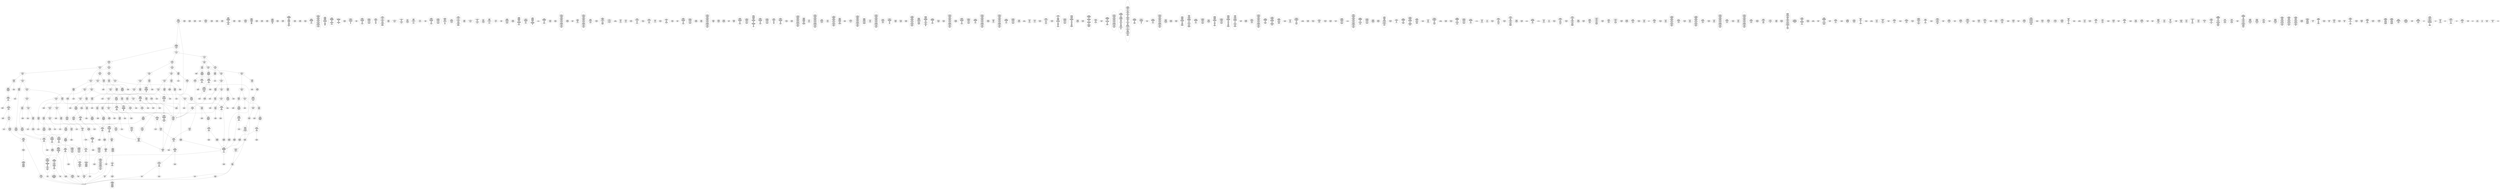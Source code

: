 /* Generated by GvGen v.1.0 (https://www.github.com/stricaud/gvgen) */

digraph G {
compound=true;
   node1 [label="[anywhere]"];
   node2 [label="# 0x0
PUSHX Data
PUSHX Data
MSTORE
PUSHX LogicData
CALLDATASIZE
LT
PUSHX Data
JUMPI
"];
   node3 [label="# 0xd
PUSHX Data
CALLDATALOAD
PUSHX BitData
SHR
PUSHX LogicData
GT
PUSHX Data
JUMPI
"];
   node4 [label="# 0x1e
PUSHX LogicData
GT
PUSHX Data
JUMPI
"];
   node5 [label="# 0x29
PUSHX LogicData
GT
PUSHX Data
JUMPI
"];
   node6 [label="# 0x34
PUSHX LogicData
EQ
PUSHX Data
JUMPI
"];
   node7 [label="# 0x3f
PUSHX LogicData
EQ
PUSHX Data
JUMPI
"];
   node8 [label="# 0x4a
PUSHX LogicData
EQ
PUSHX Data
JUMPI
"];
   node9 [label="# 0x55
PUSHX LogicData
EQ
PUSHX Data
JUMPI
"];
   node10 [label="# 0x60
PUSHX LogicData
EQ
PUSHX Data
JUMPI
"];
   node11 [label="# 0x6b
PUSHX Data
REVERT
"];
   node12 [label="# 0x6f
JUMPDEST
PUSHX LogicData
EQ
PUSHX Data
JUMPI
"];
   node13 [label="# 0x7b
PUSHX LogicData
EQ
PUSHX Data
JUMPI
"];
   node14 [label="# 0x86
PUSHX LogicData
EQ
PUSHX Data
JUMPI
"];
   node15 [label="# 0x91
PUSHX LogicData
EQ
PUSHX Data
JUMPI
"];
   node16 [label="# 0x9c
PUSHX LogicData
EQ
PUSHX Data
JUMPI
"];
   node17 [label="# 0xa7
PUSHX Data
REVERT
"];
   node18 [label="# 0xab
JUMPDEST
PUSHX LogicData
GT
PUSHX Data
JUMPI
"];
   node19 [label="# 0xb7
PUSHX LogicData
EQ
PUSHX Data
JUMPI
"];
   node20 [label="# 0xc2
PUSHX LogicData
EQ
PUSHX Data
JUMPI
"];
   node21 [label="# 0xcd
PUSHX LogicData
EQ
PUSHX Data
JUMPI
"];
   node22 [label="# 0xd8
PUSHX LogicData
EQ
PUSHX Data
JUMPI
"];
   node23 [label="# 0xe3
PUSHX LogicData
EQ
PUSHX Data
JUMPI
"];
   node24 [label="# 0xee
PUSHX Data
REVERT
"];
   node25 [label="# 0xf2
JUMPDEST
PUSHX LogicData
EQ
PUSHX Data
JUMPI
"];
   node26 [label="# 0xfe
PUSHX LogicData
EQ
PUSHX Data
JUMPI
"];
   node27 [label="# 0x109
PUSHX LogicData
EQ
PUSHX Data
JUMPI
"];
   node28 [label="# 0x114
PUSHX LogicData
EQ
PUSHX Data
JUMPI
"];
   node29 [label="# 0x11f
PUSHX LogicData
EQ
PUSHX Data
JUMPI
"];
   node30 [label="# 0x12a
PUSHX Data
REVERT
"];
   node31 [label="# 0x12e
JUMPDEST
PUSHX LogicData
GT
PUSHX Data
JUMPI
"];
   node32 [label="# 0x13a
PUSHX LogicData
GT
PUSHX Data
JUMPI
"];
   node33 [label="# 0x145
PUSHX LogicData
EQ
PUSHX Data
JUMPI
"];
   node34 [label="# 0x150
PUSHX LogicData
EQ
PUSHX Data
JUMPI
"];
   node35 [label="# 0x15b
PUSHX LogicData
EQ
PUSHX Data
JUMPI
"];
   node36 [label="# 0x166
PUSHX LogicData
EQ
PUSHX Data
JUMPI
"];
   node37 [label="# 0x171
PUSHX LogicData
EQ
PUSHX Data
JUMPI
"];
   node38 [label="# 0x17c
PUSHX Data
REVERT
"];
   node39 [label="# 0x180
JUMPDEST
PUSHX LogicData
EQ
PUSHX Data
JUMPI
"];
   node40 [label="# 0x18c
PUSHX LogicData
EQ
PUSHX Data
JUMPI
"];
   node41 [label="# 0x197
PUSHX LogicData
EQ
PUSHX Data
JUMPI
"];
   node42 [label="# 0x1a2
PUSHX LogicData
EQ
PUSHX Data
JUMPI
"];
   node43 [label="# 0x1ad
PUSHX LogicData
EQ
PUSHX Data
JUMPI
"];
   node44 [label="# 0x1b8
PUSHX Data
REVERT
"];
   node45 [label="# 0x1bc
JUMPDEST
PUSHX LogicData
GT
PUSHX Data
JUMPI
"];
   node46 [label="# 0x1c8
PUSHX LogicData
EQ
PUSHX Data
JUMPI
"];
   node47 [label="# 0x1d3
PUSHX LogicData
EQ
PUSHX Data
JUMPI
"];
   node48 [label="# 0x1de
PUSHX LogicData
EQ
PUSHX Data
JUMPI
"];
   node49 [label="# 0x1e9
PUSHX LogicData
EQ
PUSHX Data
JUMPI
"];
   node50 [label="# 0x1f4
PUSHX LogicData
EQ
PUSHX Data
JUMPI
"];
   node51 [label="# 0x1ff
PUSHX Data
REVERT
"];
   node52 [label="# 0x203
JUMPDEST
PUSHX LogicData
EQ
PUSHX Data
JUMPI
"];
   node53 [label="# 0x20e
PUSHX LogicData
EQ
PUSHX Data
JUMPI
"];
   node54 [label="# 0x218
PUSHX LogicData
EQ
PUSHX Data
JUMPI
"];
   node55 [label="# 0x223
PUSHX LogicData
EQ
PUSHX Data
JUMPI
"];
   node56 [label="# 0x22e
JUMPDEST
PUSHX Data
REVERT
"];
   node57 [label="# 0x233
JUMPDEST
CALLVALUE
ISZERO
PUSHX Data
JUMPI
"];
   node58 [label="# 0x23b
PUSHX Data
REVERT
"];
   node59 [label="# 0x23f
JUMPDEST
PUSHX StorData
SLOAD
PUSHX Data
PUSHX Data
DIV
PUSHX BitData
AND
JUMP
"];
   node60 [label="# 0x252
JUMPDEST
PUSHX MemData
MLOAD
ISZERO
ISZERO
MSTORE
PUSHX ArithData
ADD
"];
   node61 [label="# 0x25e
JUMPDEST
PUSHX MemData
MLOAD
SUB
RETURN
"];
   node62 [label="# 0x267
JUMPDEST
CALLVALUE
ISZERO
PUSHX Data
JUMPI
"];
   node63 [label="# 0x26f
PUSHX Data
REVERT
"];
   node64 [label="# 0x273
JUMPDEST
PUSHX Data
PUSHX Data
CALLDATASIZE
PUSHX Data
PUSHX Data
JUMP
"];
   node65 [label="# 0x282
JUMPDEST
PUSHX Data
JUMP
"];
   node66 [label="# 0x287
JUMPDEST
PUSHX MemData
MLOAD
MSTORE
PUSHX ArithData
ADD
PUSHX Data
JUMP
"];
   node67 [label="# 0x295
JUMPDEST
CALLVALUE
ISZERO
PUSHX Data
JUMPI
"];
   node68 [label="# 0x29d
PUSHX Data
REVERT
"];
   node69 [label="# 0x2a1
JUMPDEST
PUSHX Data
PUSHX Data
CALLDATASIZE
PUSHX Data
PUSHX Data
JUMP
"];
   node70 [label="# 0x2b0
JUMPDEST
PUSHX Data
JUMP
"];
   node71 [label="# 0x2b5
JUMPDEST
CALLVALUE
ISZERO
PUSHX Data
JUMPI
"];
   node72 [label="# 0x2bd
PUSHX Data
REVERT
"];
   node73 [label="# 0x2c1
JUMPDEST
PUSHX Data
PUSHX Data
CALLDATASIZE
PUSHX Data
PUSHX Data
JUMP
"];
   node74 [label="# 0x2d0
JUMPDEST
PUSHX Data
JUMP
"];
   node75 [label="# 0x2d5
JUMPDEST
STOP
"];
   node76 [label="# 0x2d7
JUMPDEST
CALLVALUE
ISZERO
PUSHX Data
JUMPI
"];
   node77 [label="# 0x2df
PUSHX Data
REVERT
"];
   node78 [label="# 0x2e3
JUMPDEST
PUSHX Data
PUSHX Data
JUMP
"];
   node79 [label="# 0x2ec
JUMPDEST
PUSHX MemData
MLOAD
PUSHX Data
PUSHX Data
JUMP
"];
   node80 [label="# 0x2f9
JUMPDEST
CALLVALUE
ISZERO
PUSHX Data
JUMPI
"];
   node81 [label="# 0x301
PUSHX Data
REVERT
"];
   node82 [label="# 0x305
JUMPDEST
PUSHX Data
PUSHX StorData
SLOAD
JUMP
"];
   node83 [label="# 0x30f
JUMPDEST
CALLVALUE
ISZERO
PUSHX Data
JUMPI
"];
   node84 [label="# 0x317
PUSHX Data
REVERT
"];
   node85 [label="# 0x31b
JUMPDEST
PUSHX Data
PUSHX Data
CALLDATASIZE
PUSHX Data
PUSHX Data
JUMP
"];
   node86 [label="# 0x32a
JUMPDEST
PUSHX Data
JUMP
"];
   node87 [label="# 0x32f
JUMPDEST
CALLVALUE
ISZERO
PUSHX Data
JUMPI
"];
   node88 [label="# 0x337
PUSHX Data
REVERT
"];
   node89 [label="# 0x33b
JUMPDEST
PUSHX Data
PUSHX Data
CALLDATASIZE
PUSHX Data
PUSHX Data
JUMP
"];
   node90 [label="# 0x34a
JUMPDEST
PUSHX Data
JUMP
"];
   node91 [label="# 0x34f
JUMPDEST
CALLVALUE
ISZERO
PUSHX Data
JUMPI
"];
   node92 [label="# 0x357
PUSHX Data
REVERT
"];
   node93 [label="# 0x35b
JUMPDEST
PUSHX Data
PUSHX Data
CALLDATASIZE
PUSHX Data
PUSHX Data
JUMP
"];
   node94 [label="# 0x36a
JUMPDEST
PUSHX Data
JUMP
"];
   node95 [label="# 0x36f
JUMPDEST
PUSHX Data
MLOAD
PUSHX ArithData
PUSHX BitData
PUSHX BitData
SHL
SUB
AND
MSTORE
PUSHX ArithData
ADD
MSTORE
ADD
PUSHX Data
JUMP
"];
   node96 [label="# 0x38e
JUMPDEST
CALLVALUE
ISZERO
PUSHX Data
JUMPI
"];
   node97 [label="# 0x396
PUSHX Data
REVERT
"];
   node98 [label="# 0x39a
JUMPDEST
PUSHX Data
PUSHX Data
CALLDATASIZE
PUSHX Data
PUSHX Data
JUMP
"];
   node99 [label="# 0x3a9
JUMPDEST
PUSHX Data
JUMP
"];
   node100 [label="# 0x3ae
JUMPDEST
CALLVALUE
ISZERO
PUSHX Data
JUMPI
"];
   node101 [label="# 0x3b6
PUSHX Data
REVERT
"];
   node102 [label="# 0x3ba
JUMPDEST
PUSHX Data
PUSHX Data
JUMP
"];
   node103 [label="# 0x3c4
JUMPDEST
CALLVALUE
ISZERO
PUSHX Data
JUMPI
"];
   node104 [label="# 0x3cc
PUSHX Data
REVERT
"];
   node105 [label="# 0x3d0
JUMPDEST
PUSHX Data
PUSHX StorData
SLOAD
JUMP
"];
   node106 [label="# 0x3da
JUMPDEST
CALLVALUE
ISZERO
PUSHX Data
JUMPI
"];
   node107 [label="# 0x3e2
PUSHX Data
REVERT
"];
   node108 [label="# 0x3e6
JUMPDEST
PUSHX Data
PUSHX Data
JUMP
"];
   node109 [label="# 0x3ef
JUMPDEST
CALLVALUE
ISZERO
PUSHX Data
JUMPI
"];
   node110 [label="# 0x3f7
PUSHX Data
REVERT
"];
   node111 [label="# 0x3fb
JUMPDEST
PUSHX StorData
SLOAD
PUSHX Data
PUSHX BitData
AND
JUMP
"];
   node112 [label="# 0x409
JUMPDEST
CALLVALUE
ISZERO
PUSHX Data
JUMPI
"];
   node113 [label="# 0x411
PUSHX Data
REVERT
"];
   node114 [label="# 0x415
JUMPDEST
PUSHX Data
PUSHX Data
CALLDATASIZE
PUSHX Data
PUSHX Data
JUMP
"];
   node115 [label="# 0x424
JUMPDEST
PUSHX Data
JUMP
"];
   node116 [label="# 0x429
JUMPDEST
PUSHX MemData
MLOAD
PUSHX Data
PUSHX Data
JUMP
"];
   node117 [label="# 0x436
JUMPDEST
CALLVALUE
ISZERO
PUSHX Data
JUMPI
"];
   node118 [label="# 0x43e
PUSHX Data
REVERT
"];
   node119 [label="# 0x442
JUMPDEST
PUSHX Data
PUSHX Data
CALLDATASIZE
PUSHX Data
PUSHX Data
JUMP
"];
   node120 [label="# 0x451
JUMPDEST
PUSHX Data
MSTORE
PUSHX Data
PUSHX Data
MSTORE
PUSHX Data
SHA3
SLOAD
ISZERO
ISZERO
JUMP
"];
   node121 [label="# 0x465
JUMPDEST
CALLVALUE
ISZERO
PUSHX Data
JUMPI
"];
   node122 [label="# 0x46d
PUSHX Data
REVERT
"];
   node123 [label="# 0x471
JUMPDEST
PUSHX StorData
SLOAD
PUSHX Data
PUSHX ArithData
PUSHX BitData
PUSHX BitData
SHL
SUB
AND
JUMP
"];
   node124 [label="# 0x485
JUMPDEST
PUSHX MemData
MLOAD
PUSHX ArithData
PUSHX BitData
PUSHX BitData
SHL
SUB
AND
MSTORE
PUSHX ArithData
ADD
PUSHX Data
JUMP
"];
   node125 [label="# 0x49d
JUMPDEST
CALLVALUE
ISZERO
PUSHX Data
JUMPI
"];
   node126 [label="# 0x4a5
PUSHX Data
REVERT
"];
   node127 [label="# 0x4a9
JUMPDEST
PUSHX Data
PUSHX Data
CALLDATASIZE
PUSHX Data
PUSHX Data
JUMP
"];
   node128 [label="# 0x4b8
JUMPDEST
PUSHX Data
JUMP
"];
   node129 [label="# 0x4bd
JUMPDEST
CALLVALUE
ISZERO
PUSHX Data
JUMPI
"];
   node130 [label="# 0x4c5
PUSHX Data
REVERT
"];
   node131 [label="# 0x4c9
JUMPDEST
PUSHX Data
PUSHX Data
JUMP
"];
   node132 [label="# 0x4d2
JUMPDEST
CALLVALUE
ISZERO
PUSHX Data
JUMPI
"];
   node133 [label="# 0x4da
PUSHX Data
REVERT
"];
   node134 [label="# 0x4de
JUMPDEST
PUSHX Data
PUSHX StorData
SLOAD
JUMP
"];
   node135 [label="# 0x4e8
JUMPDEST
CALLVALUE
ISZERO
PUSHX Data
JUMPI
"];
   node136 [label="# 0x4f0
PUSHX Data
REVERT
"];
   node137 [label="# 0x4f4
JUMPDEST
PUSHX Data
PUSHX Data
JUMP
"];
   node138 [label="# 0x4fd
JUMPDEST
CALLVALUE
ISZERO
PUSHX Data
JUMPI
"];
   node139 [label="# 0x505
PUSHX Data
REVERT
"];
   node140 [label="# 0x509
JUMPDEST
PUSHX StorData
SLOAD
PUSHX ArithData
PUSHX BitData
PUSHX BitData
SHL
SUB
AND
PUSHX Data
JUMP
"];
   node141 [label="# 0x51b
JUMPDEST
CALLVALUE
ISZERO
PUSHX Data
JUMPI
"];
   node142 [label="# 0x523
PUSHX Data
REVERT
"];
   node143 [label="# 0x527
JUMPDEST
PUSHX Data
PUSHX Data
JUMP
"];
   node144 [label="# 0x530
JUMPDEST
CALLVALUE
ISZERO
PUSHX Data
JUMPI
"];
   node145 [label="# 0x538
PUSHX Data
REVERT
"];
   node146 [label="# 0x53c
JUMPDEST
PUSHX Data
PUSHX Data
CALLDATASIZE
PUSHX Data
PUSHX Data
JUMP
"];
   node147 [label="# 0x54b
JUMPDEST
PUSHX Data
JUMP
"];
   node148 [label="# 0x550
JUMPDEST
CALLVALUE
ISZERO
PUSHX Data
JUMPI
"];
   node149 [label="# 0x558
PUSHX Data
REVERT
"];
   node150 [label="# 0x55c
JUMPDEST
PUSHX StorData
SLOAD
PUSHX Data
PUSHX ArithData
PUSHX BitData
PUSHX BitData
SHL
SUB
AND
JUMP
"];
   node151 [label="# 0x570
JUMPDEST
CALLVALUE
ISZERO
PUSHX Data
JUMPI
"];
   node152 [label="# 0x578
PUSHX Data
REVERT
"];
   node153 [label="# 0x57c
JUMPDEST
PUSHX Data
PUSHX Data
CALLDATASIZE
PUSHX Data
PUSHX Data
JUMP
"];
   node154 [label="# 0x58b
JUMPDEST
PUSHX Data
JUMP
"];
   node155 [label="# 0x590
JUMPDEST
CALLVALUE
ISZERO
PUSHX Data
JUMPI
"];
   node156 [label="# 0x598
PUSHX Data
REVERT
"];
   node157 [label="# 0x59c
JUMPDEST
PUSHX StorData
SLOAD
PUSHX Data
PUSHX BitData
AND
JUMP
"];
   node158 [label="# 0x5aa
JUMPDEST
CALLVALUE
ISZERO
PUSHX Data
JUMPI
"];
   node159 [label="# 0x5b2
PUSHX Data
REVERT
"];
   node160 [label="# 0x5b6
JUMPDEST
PUSHX Data
PUSHX Data
JUMP
"];
   node161 [label="# 0x5bf
JUMPDEST
CALLVALUE
ISZERO
PUSHX Data
JUMPI
"];
   node162 [label="# 0x5c7
PUSHX Data
REVERT
"];
   node163 [label="# 0x5cb
JUMPDEST
PUSHX Data
PUSHX Data
CALLDATASIZE
PUSHX Data
PUSHX Data
JUMP
"];
   node164 [label="# 0x5da
JUMPDEST
PUSHX Data
MSTORE
PUSHX Data
PUSHX Data
MSTORE
PUSHX Data
SHA3
SLOAD
JUMP
"];
   node165 [label="# 0x5ec
JUMPDEST
CALLVALUE
ISZERO
PUSHX Data
JUMPI
"];
   node166 [label="# 0x5f4
PUSHX Data
REVERT
"];
   node167 [label="# 0x5f8
JUMPDEST
PUSHX Data
PUSHX StorData
SLOAD
JUMP
"];
   node168 [label="# 0x602
JUMPDEST
CALLVALUE
ISZERO
PUSHX Data
JUMPI
"];
   node169 [label="# 0x60a
PUSHX Data
REVERT
"];
   node170 [label="# 0x60e
JUMPDEST
PUSHX Data
PUSHX Data
CALLDATASIZE
PUSHX Data
PUSHX Data
JUMP
"];
   node171 [label="# 0x61d
JUMPDEST
PUSHX Data
JUMP
"];
   node172 [label="# 0x622
JUMPDEST
CALLVALUE
ISZERO
PUSHX Data
JUMPI
"];
   node173 [label="# 0x62a
PUSHX Data
REVERT
"];
   node174 [label="# 0x62e
JUMPDEST
PUSHX Data
PUSHX Data
JUMP
"];
   node175 [label="# 0x637
JUMPDEST
CALLVALUE
ISZERO
PUSHX Data
JUMPI
"];
   node176 [label="# 0x63f
PUSHX Data
REVERT
"];
   node177 [label="# 0x643
JUMPDEST
PUSHX Data
PUSHX StorData
SLOAD
JUMP
"];
   node178 [label="# 0x64d
JUMPDEST
CALLVALUE
ISZERO
PUSHX Data
JUMPI
"];
   node179 [label="# 0x655
PUSHX Data
REVERT
"];
   node180 [label="# 0x659
JUMPDEST
PUSHX Data
PUSHX Data
CALLDATASIZE
PUSHX Data
PUSHX Data
JUMP
"];
   node181 [label="# 0x668
JUMPDEST
PUSHX Data
JUMP
"];
   node182 [label="# 0x66d
JUMPDEST
CALLVALUE
ISZERO
PUSHX Data
JUMPI
"];
   node183 [label="# 0x675
PUSHX Data
REVERT
"];
   node184 [label="# 0x679
JUMPDEST
PUSHX Data
PUSHX Data
CALLDATASIZE
PUSHX Data
PUSHX Data
JUMP
"];
   node185 [label="# 0x688
JUMPDEST
PUSHX ArithData
PUSHX BitData
PUSHX BitData
SHL
SUB
AND
PUSHX Data
MSTORE
PUSHX Data
PUSHX Data
MSTORE
PUSHX Data
SHA3
AND
MSTORE
MSTORE
SHA3
SLOAD
PUSHX BitData
AND
JUMP
"];
   node186 [label="# 0x6b6
JUMPDEST
PUSHX Data
PUSHX Data
CALLDATASIZE
PUSHX Data
PUSHX Data
JUMP
"];
   node187 [label="# 0x6c4
JUMPDEST
PUSHX Data
JUMP
"];
   node188 [label="# 0x6c9
JUMPDEST
CALLVALUE
ISZERO
PUSHX Data
JUMPI
"];
   node189 [label="# 0x6d1
PUSHX Data
REVERT
"];
   node190 [label="# 0x6d5
JUMPDEST
PUSHX Data
PUSHX Data
JUMP
"];
   node191 [label="# 0x6de
JUMPDEST
CALLVALUE
ISZERO
PUSHX Data
JUMPI
"];
   node192 [label="# 0x6e6
PUSHX Data
REVERT
"];
   node193 [label="# 0x6ea
JUMPDEST
PUSHX Data
PUSHX Data
CALLDATASIZE
PUSHX Data
PUSHX Data
JUMP
"];
   node194 [label="# 0x6f9
JUMPDEST
PUSHX Data
JUMP
"];
   node195 [label="# 0x6fe
JUMPDEST
CALLVALUE
ISZERO
PUSHX Data
JUMPI
"];
   node196 [label="# 0x706
PUSHX Data
REVERT
"];
   node197 [label="# 0x70a
JUMPDEST
PUSHX Data
PUSHX Data
CALLDATASIZE
PUSHX Data
PUSHX Data
JUMP
"];
   node198 [label="# 0x719
JUMPDEST
PUSHX Data
JUMP
"];
   node199 [label="# 0x71e
JUMPDEST
PUSHX Data
PUSHX ArithData
PUSHX BitData
PUSHX BitData
SHL
SUB
AND
PUSHX Data
JUMPI
"];
   node200 [label="# 0x72f
PUSHX MemData
MLOAD
PUSHX BitData
PUSHX BitData
SHL
MSTORE
PUSHX Data
PUSHX ArithData
ADD
MSTORE
PUSHX Data
PUSHX ArithData
ADD
MSTORE
PUSHX Data
PUSHX ArithData
ADD
MSTORE
PUSHX BitData
PUSHX BitData
SHL
PUSHX ArithData
ADD
MSTORE
PUSHX ArithData
ADD
"];
   node201 [label="# 0x786
JUMPDEST
PUSHX MemData
MLOAD
SUB
REVERT
"];
   node202 [label="# 0x78f
JUMPDEST
PUSHX Data
MSTORE
PUSHX Data
MSTORE
PUSHX Data
SHA3
PUSHX ArithData
PUSHX BitData
PUSHX BitData
SHL
SUB
AND
MSTORE
MSTORE
SHA3
SLOAD
JUMP
"];
   node203 [label="# 0x7b5
JUMPDEST
PUSHX Data
PUSHX ArithData
PUSHX BitData
PUSHX BitData
SHL
SUB
NOT
AND
PUSHX BitData
PUSHX BitData
SHL
EQ
PUSHX Data
JUMPI
"];
   node204 [label="# 0x7d1
PUSHX ArithData
PUSHX BitData
PUSHX BitData
SHL
SUB
NOT
AND
PUSHX BitData
PUSHX BitData
SHL
EQ
"];
   node205 [label="# 0x7e6
JUMPDEST
PUSHX Data
JUMPI
"];
   node206 [label="# 0x7ec
PUSHX BitData
PUSHX BitData
SHL
PUSHX ArithData
PUSHX BitData
PUSHX BitData
SHL
SUB
NOT
AND
EQ
"];
   node207 [label="# 0x801
JUMPDEST
JUMP
"];
   node208 [label="# 0x807
JUMPDEST
PUSHX StorData
SLOAD
PUSHX ArithData
PUSHX BitData
PUSHX BitData
SHL
SUB
AND
CALLER
EQ
PUSHX Data
JUMPI
"];
   node209 [label="# 0x81a
PUSHX MemData
MLOAD
PUSHX BitData
PUSHX BitData
SHL
MSTORE
PUSHX ArithData
ADD
PUSHX Data
PUSHX Data
JUMP
"];
   node210 [label="# 0x831
JUMPDEST
PUSHX StorData
SLOAD
PUSHX BitData
NOT
AND
ISZERO
ISZERO
OR
SSTORE
JUMP
"];
   node211 [label="# 0x844
JUMPDEST
PUSHX Data
PUSHX StorData
SLOAD
PUSHX Data
PUSHX Data
JUMP
"];
   node212 [label="# 0x853
JUMPDEST
PUSHX ArithData
ADD
PUSHX ArithData
DIV
MUL
PUSHX ArithData
ADD
PUSHX MemData
MLOAD
ADD
PUSHX Data
MSTORE
MSTORE
PUSHX ArithData
ADD
SLOAD
PUSHX Data
PUSHX Data
JUMP
"];
   node213 [label="# 0x87f
JUMPDEST
ISZERO
PUSHX Data
JUMPI
"];
   node214 [label="# 0x886
PUSHX LogicData
LT
PUSHX Data
JUMPI
"];
   node215 [label="# 0x88e
PUSHX ArithData
SLOAD
DIV
MUL
MSTORE
PUSHX ArithData
ADD
PUSHX Data
JUMP
"];
   node216 [label="# 0x8a1
JUMPDEST
ADD
PUSHX Data
MSTORE
PUSHX Data
PUSHX Data
SHA3
"];
   node217 [label="# 0x8af
JUMPDEST
SLOAD
MSTORE
PUSHX ArithData
ADD
PUSHX ArithData
ADD
GT
PUSHX Data
JUMPI
"];
   node218 [label="# 0x8c3
SUB
PUSHX BitData
AND
ADD
"];
   node219 [label="# 0x8cc
JUMPDEST
JUMP
"];
   node220 [label="# 0x8d6
JUMPDEST
PUSHX StorData
SLOAD
PUSHX ArithData
PUSHX BitData
PUSHX BitData
SHL
SUB
AND
CALLER
EQ
PUSHX Data
JUMPI
"];
   node221 [label="# 0x8e9
PUSHX MemData
MLOAD
PUSHX BitData
PUSHX BitData
SHL
MSTORE
PUSHX ArithData
ADD
PUSHX Data
PUSHX Data
JUMP
"];
   node222 [label="# 0x900
JUMPDEST
PUSHX StorData
SLOAD
ISZERO
ISZERO
PUSHX ArithData
MUL
PUSHX BitData
NOT
AND
OR
SSTORE
JUMP
"];
   node223 [label="# 0x91a
JUMPDEST
PUSHX Data
PUSHX StorData
SLOAD
PUSHX Data
PUSHX Data
JUMP
"];
   node224 [label="# 0x929
JUMPDEST
PUSHX ArithData
ADD
PUSHX ArithData
DIV
MUL
PUSHX ArithData
ADD
PUSHX MemData
MLOAD
ADD
PUSHX Data
MSTORE
MSTORE
PUSHX ArithData
ADD
SLOAD
PUSHX Data
PUSHX Data
JUMP
"];
   node225 [label="# 0x955
JUMPDEST
ISZERO
PUSHX Data
JUMPI
"];
   node226 [label="# 0x95c
PUSHX LogicData
LT
PUSHX Data
JUMPI
"];
   node227 [label="# 0x964
PUSHX ArithData
SLOAD
DIV
MUL
MSTORE
PUSHX ArithData
ADD
PUSHX Data
JUMP
"];
   node228 [label="# 0x977
JUMPDEST
ADD
PUSHX Data
MSTORE
PUSHX Data
PUSHX Data
SHA3
"];
   node229 [label="# 0x985
JUMPDEST
SLOAD
MSTORE
PUSHX ArithData
ADD
PUSHX ArithData
ADD
GT
PUSHX Data
JUMPI
"];
   node230 [label="# 0x999
SUB
PUSHX BitData
AND
ADD
"];
   node231 [label="# 0x9a2
JUMPDEST
JUMP
"];
   node232 [label="# 0x9ae
JUMPDEST
PUSHX Data
PUSHX Data
PUSHX StorData
SLOAD
PUSHX StorData
SLOAD
PUSHX Data
PUSHX Data
JUMP
"];
   node233 [label="# 0x9c4
JUMPDEST
PUSHX Data
PUSHX Data
JUMP
"];
   node234 [label="# 0x9ce
JUMPDEST
PUSHX Data
MSTORE
PUSHX Data
PUSHX Data
MSTORE
PUSHX Data
SHA3
SLOAD
PUSHX ArithData
PUSHX BitData
PUSHX BitData
SHL
SUB
AND
PUSHX Data
JUMPI
"];
   node235 [label="# 0x9ef
PUSHX StorData
SLOAD
PUSHX ArithData
PUSHX BitData
PUSHX BitData
SHL
SUB
AND
PUSHX Data
JUMP
"];
   node236 [label="# 0x9ff
JUMPDEST
PUSHX Data
MSTORE
PUSHX Data
PUSHX Data
MSTORE
PUSHX Data
SHA3
SLOAD
PUSHX ArithData
PUSHX BitData
PUSHX BitData
SHL
SUB
AND
"];
   node237 [label="# 0xa18
JUMPDEST
"];
   node238 [label="# 0xa1f
JUMPDEST
JUMP
"];
   node239 [label="# 0xa26
JUMPDEST
PUSHX ArithData
PUSHX BitData
PUSHX BitData
SHL
SUB
AND
CALLER
EQ
PUSHX Data
JUMPI
"];
   node240 [label="# 0xa38
PUSHX Data
CALLER
PUSHX Data
JUMP
"];
   node241 [label="# 0xa42
JUMPDEST
PUSHX Data
JUMPI
"];
   node242 [label="# 0xa47
PUSHX MemData
MLOAD
PUSHX BitData
PUSHX BitData
SHL
MSTORE
PUSHX Data
PUSHX ArithData
ADD
MSTORE
PUSHX Data
PUSHX ArithData
ADD
MSTORE
PUSHX Data
PUSHX ArithData
ADD
MSTORE
PUSHX BitData
PUSHX BitData
SHL
PUSHX ArithData
ADD
MSTORE
PUSHX ArithData
ADD
PUSHX Data
JUMP
"];
   node243 [label="# 0xaa9
JUMPDEST
PUSHX Data
PUSHX Data
JUMP
"];
   node244 [label="# 0xab6
JUMPDEST
JUMP
"];
   node245 [label="# 0xabd
JUMPDEST
PUSHX StorData
SLOAD
PUSHX ArithData
PUSHX BitData
PUSHX BitData
SHL
SUB
AND
CALLER
EQ
PUSHX Data
JUMPI
"];
   node246 [label="# 0xad0
PUSHX MemData
MLOAD
PUSHX BitData
PUSHX BitData
SHL
MSTORE
PUSHX ArithData
ADD
PUSHX Data
PUSHX Data
JUMP
"];
   node247 [label="# 0xae7
JUMPDEST
SELFBALANCE
PUSHX Data
PUSHX StorData
SLOAD
PUSHX ArithData
PUSHX BitData
PUSHX BitData
SHL
SUB
AND
JUMP
"];
   node248 [label="# 0xafa
JUMPDEST
PUSHX ArithData
PUSHX BitData
PUSHX BitData
SHL
SUB
AND
PUSHX ArithData
ISZERO
MUL
PUSHX MemData
MLOAD
PUSHX Data
PUSHX MemData
MLOAD
SUB
CALL
ISZERO
ISZERO
PUSHX Data
JUMPI
"];
   node249 [label="# 0xb29
RETURNDATASIZE
PUSHX Data
RETURNDATACOPY
RETURNDATASIZE
PUSHX Data
REVERT
"];
   node250 [label="# 0xb32
JUMPDEST
JUMP
"];
   node251 [label="# 0xb36
JUMPDEST
PUSHX Data
MLOAD
MLOAD
EQ
PUSHX Data
JUMPI
"];
   node252 [label="# 0xb42
PUSHX MemData
MLOAD
PUSHX BitData
PUSHX BitData
SHL
MSTORE
PUSHX Data
PUSHX ArithData
ADD
MSTORE
PUSHX Data
PUSHX ArithData
ADD
MSTORE
PUSHX Data
PUSHX ArithData
ADD
MSTORE
PUSHX BitData
PUSHX BitData
SHL
PUSHX ArithData
ADD
MSTORE
PUSHX ArithData
ADD
PUSHX Data
JUMP
"];
   node253 [label="# 0xb9b
JUMPDEST
PUSHX Data
MLOAD
PUSHX LogicData
GT
ISZERO
PUSHX Data
JUMPI
"];
   node254 [label="# 0xbb0
PUSHX Data
PUSHX Data
JUMP
"];
   node255 [label="# 0xbb7
JUMPDEST
PUSHX MemData
MLOAD
MSTORE
PUSHX ArithData
MUL
PUSHX ArithData
ADD
ADD
PUSHX Data
MSTORE
ISZERO
PUSHX Data
JUMPI
"];
   node256 [label="# 0xbd1
PUSHX ArithData
ADD
PUSHX ArithData
MUL
CALLDATASIZE
CALLDATACOPY
ADD
"];
   node257 [label="# 0xbe0
JUMPDEST
PUSHX Data
"];
   node258 [label="# 0xbe6
JUMPDEST
MLOAD
LT
ISZERO
PUSHX Data
JUMPI
"];
   node259 [label="# 0xbf0
PUSHX Data
MLOAD
LT
PUSHX Data
JUMPI
"];
   node260 [label="# 0xbfd
PUSHX Data
PUSHX Data
JUMP
"];
   node261 [label="# 0xc04
JUMPDEST
PUSHX ArithData
MUL
PUSHX ArithData
ADD
ADD
MLOAD
MLOAD
LT
PUSHX Data
JUMPI
"];
   node262 [label="# 0xc17
PUSHX Data
PUSHX Data
JUMP
"];
   node263 [label="# 0xc1e
JUMPDEST
PUSHX ArithData
MUL
PUSHX ArithData
ADD
ADD
MLOAD
PUSHX Data
JUMP
"];
   node264 [label="# 0xc2b
JUMPDEST
MLOAD
LT
PUSHX Data
JUMPI
"];
   node265 [label="# 0xc36
PUSHX Data
PUSHX Data
JUMP
"];
   node266 [label="# 0xc3d
JUMPDEST
PUSHX ArithData
MUL
ADD
ADD
MSTORE
PUSHX Data
PUSHX Data
JUMP
"];
   node267 [label="# 0xc51
JUMPDEST
PUSHX Data
JUMP
"];
   node268 [label="# 0xc58
JUMPDEST
JUMP
"];
   node269 [label="# 0xc60
JUMPDEST
PUSHX StorData
SLOAD
PUSHX ArithData
PUSHX BitData
PUSHX BitData
SHL
SUB
AND
CALLER
EQ
PUSHX Data
JUMPI
"];
   node270 [label="# 0xc73
PUSHX MemData
MLOAD
PUSHX BitData
PUSHX BitData
SHL
MSTORE
PUSHX ArithData
ADD
PUSHX Data
PUSHX Data
JUMP
"];
   node271 [label="# 0xc8a
JUMPDEST
PUSHX Data
PUSHX Data
JUMP
"];
   node272 [label="# 0xc92
JUMPDEST
ISZERO
PUSHX Data
JUMPI
"];
   node273 [label="# 0xc98
PUSHX MemData
MLOAD
PUSHX BitData
PUSHX BitData
SHL
MSTORE
PUSHX Data
PUSHX ArithData
ADD
MSTORE
PUSHX Data
PUSHX ArithData
ADD
MSTORE
PUSHX Data
PUSHX ArithData
ADD
MSTORE
PUSHX BitData
PUSHX BitData
SHL
PUSHX ArithData
ADD
MSTORE
PUSHX ArithData
ADD
PUSHX Data
JUMP
"];
   node274 [label="# 0xcf4
JUMPDEST
PUSHX Data
SSTORE
JUMP
"];
   node275 [label="# 0xcf9
JUMPDEST
PUSHX StorData
SLOAD
PUSHX ArithData
PUSHX BitData
PUSHX BitData
SHL
SUB
AND
CALLER
EQ
PUSHX Data
JUMPI
"];
   node276 [label="# 0xd0c
PUSHX MemData
MLOAD
PUSHX BitData
PUSHX BitData
SHL
MSTORE
PUSHX ArithData
ADD
PUSHX Data
PUSHX Data
JUMP
"];
   node277 [label="# 0xd23
JUMPDEST
PUSHX Data
PUSHX Data
PUSHX Data
JUMP
"];
   node278 [label="# 0xd2d
JUMPDEST
JUMP
"];
   node279 [label="# 0xd2f
JUMPDEST
PUSHX Data
PUSHX StorData
SLOAD
PUSHX Data
PUSHX Data
JUMP
"];
   node280 [label="# 0xd3e
JUMPDEST
PUSHX Data
CALLER
PUSHX Data
JUMP
"];
   node281 [label="# 0xd49
JUMPDEST
PUSHX Data
PUSHX Data
PUSHX Data
JUMP
"];
   node282 [label="# 0xd56
JUMPDEST
JUMP
"];
   node283 [label="# 0xd5e
JUMPDEST
PUSHX StorData
SLOAD
PUSHX ArithData
PUSHX BitData
PUSHX BitData
SHL
SUB
AND
CALLER
EQ
PUSHX Data
JUMPI
"];
   node284 [label="# 0xd71
PUSHX MemData
MLOAD
PUSHX BitData
PUSHX BitData
SHL
MSTORE
PUSHX ArithData
ADD
PUSHX Data
PUSHX Data
JUMP
"];
   node285 [label="# 0xd88
JUMPDEST
PUSHX StorData
SLOAD
ISZERO
PUSHX Data
JUMPI
"];
   node286 [label="# 0xd91
PUSHX MemData
MLOAD
PUSHX BitData
PUSHX BitData
SHL
MSTORE
PUSHX Data
PUSHX ArithData
ADD
MSTORE
PUSHX Data
PUSHX ArithData
ADD
MSTORE
PUSHX BitData
PUSHX BitData
SHL
PUSHX ArithData
ADD
MSTORE
PUSHX ArithData
ADD
PUSHX Data
JUMP
"];
   node287 [label="# 0xdd1
JUMPDEST
TIMESTAMP
PUSHX Data
SSTORE
PUSHX Data
PUSHX Data
PUSHX Data
JUMP
"];
   node288 [label="# 0xde4
JUMPDEST
PUSHX Data
SSTORE
JUMP
"];
   node289 [label="# 0xde9
JUMPDEST
PUSHX StorData
SLOAD
PUSHX ArithData
PUSHX BitData
PUSHX BitData
SHL
SUB
AND
CALLER
EQ
PUSHX Data
JUMPI
"];
   node290 [label="# 0xdfc
PUSHX MemData
MLOAD
PUSHX BitData
PUSHX BitData
SHL
MSTORE
PUSHX ArithData
ADD
PUSHX Data
PUSHX Data
JUMP
"];
   node291 [label="# 0xe13
JUMPDEST
PUSHX Data
MSTORE
PUSHX Data
PUSHX Data
MSTORE
PUSHX Data
SHA3
SLOAD
PUSHX ArithData
PUSHX BitData
PUSHX BitData
SHL
SUB
NOT
AND
PUSHX ArithData
PUSHX BitData
PUSHX BitData
SHL
SUB
AND
OR
SSTORE
JUMP
"];
   node292 [label="# 0xe41
JUMPDEST
PUSHX StorData
SLOAD
PUSHX ArithData
PUSHX BitData
PUSHX BitData
SHL
SUB
AND
CALLER
EQ
PUSHX Data
JUMPI
"];
   node293 [label="# 0xe54
PUSHX MemData
MLOAD
PUSHX BitData
PUSHX BitData
SHL
MSTORE
PUSHX ArithData
ADD
PUSHX Data
PUSHX Data
JUMP
"];
   node294 [label="# 0xe6b
JUMPDEST
PUSHX StorData
SLOAD
PUSHX BitData
NOT
AND
ISZERO
ISZERO
OR
SSTORE
JUMP
"];
   node295 [label="# 0xe7e
JUMPDEST
PUSHX StorData
SLOAD
PUSHX ArithData
PUSHX BitData
PUSHX BitData
SHL
SUB
AND
CALLER
EQ
PUSHX Data
JUMPI
"];
   node296 [label="# 0xe91
PUSHX Data
PUSHX Data
JUMP
"];
   node297 [label="# 0xe98
JUMPDEST
PUSHX Data
JUMPI
"];
   node298 [label="# 0xe9d
PUSHX MemData
MLOAD
PUSHX BitData
PUSHX BitData
SHL
MSTORE
PUSHX Data
PUSHX ArithData
ADD
MSTORE
PUSHX Data
PUSHX ArithData
ADD
MSTORE
PUSHX BitData
PUSHX BitData
SHL
PUSHX ArithData
ADD
MSTORE
PUSHX ArithData
ADD
PUSHX Data
JUMP
"];
   node299 [label="# 0xedd
JUMPDEST
CALLER
PUSHX Data
MSTORE
PUSHX Data
PUSHX Data
MSTORE
PUSHX Data
SHA3
SLOAD
PUSHX Data
PUSHX Data
PUSHX Data
JUMP
"];
   node300 [label="# 0xefb
JUMPDEST
GT
ISZERO
PUSHX Data
JUMPI
"];
   node301 [label="# 0xf02
PUSHX MemData
MLOAD
PUSHX BitData
PUSHX BitData
SHL
MSTORE
PUSHX Data
PUSHX ArithData
ADD
MSTORE
PUSHX Data
PUSHX ArithData
ADD
MSTORE
PUSHX Data
PUSHX ArithData
ADD
MSTORE
PUSHX BitData
PUSHX BitData
SHL
PUSHX ArithData
ADD
MSTORE
PUSHX ArithData
ADD
PUSHX Data
JUMP
"];
   node302 [label="# 0xf58
JUMPDEST
CALLVALUE
PUSHX StorData
SLOAD
PUSHX Data
PUSHX Data
JUMP
"];
   node303 [label="# 0xf67
JUMPDEST
EQ
PUSHX Data
JUMPI
"];
   node304 [label="# 0xf6d
PUSHX MemData
MLOAD
PUSHX BitData
PUSHX BitData
SHL
MSTORE
PUSHX Data
PUSHX ArithData
ADD
MSTORE
PUSHX Data
PUSHX ArithData
ADD
MSTORE
PUSHX Data
PUSHX ArithData
ADD
MSTORE
PUSHX ArithData
ADD
PUSHX Data
JUMP
"];
   node305 [label="# 0xfb4
JUMPDEST
CALLER
PUSHX Data
MSTORE
PUSHX Data
PUSHX Data
MSTORE
PUSHX Data
SHA3
SLOAD
PUSHX Data
PUSHX Data
JUMP
"];
   node306 [label="# 0xfd3
JUMPDEST
SSTORE
"];
   node307 [label="# 0xfd9
JUMPDEST
PUSHX LogicData
GT
PUSHX Data
JUMPI
"];
   node308 [label="# 0xfe2
PUSHX MemData
MLOAD
PUSHX BitData
PUSHX BitData
SHL
MSTORE
PUSHX Data
PUSHX ArithData
ADD
MSTORE
PUSHX Data
PUSHX ArithData
ADD
MSTORE
PUSHX BitData
PUSHX BitData
SHL
PUSHX ArithData
ADD
MSTORE
PUSHX ArithData
ADD
PUSHX Data
JUMP
"];
   node309 [label="# 0x1022
JUMPDEST
PUSHX Data
MSTORE
PUSHX Data
PUSHX Data
MSTORE
PUSHX StorData
SLOAD
PUSHX Data
PUSHX Data
PUSHX Data
JUMP
"];
   node310 [label="# 0x105c
JUMPDEST
GT
ISZERO
PUSHX Data
JUMPI
"];
   node311 [label="# 0x1063
PUSHX MemData
MLOAD
PUSHX BitData
PUSHX BitData
SHL
MSTORE
PUSHX Data
PUSHX ArithData
ADD
MSTORE
PUSHX Data
PUSHX ArithData
ADD
MSTORE
PUSHX Data
PUSHX ArithData
ADD
MSTORE
PUSHX BitData
PUSHX BitData
SHL
PUSHX ArithData
ADD
MSTORE
PUSHX ArithData
ADD
PUSHX Data
JUMP
"];
   node312 [label="# 0x10be
JUMPDEST
PUSHX StorData
SLOAD
PUSHX BitData
AND
ISZERO
PUSHX Data
JUMPI
"];
   node313 [label="# 0x10cb
PUSHX StorData
SLOAD
PUSHX ArithData
PUSHX BitData
PUSHX BitData
SHL
SUB
AND
CALLER
EQ
ISZERO
"];
   node314 [label="# 0x10db
JUMPDEST
ISZERO
PUSHX Data
JUMPI
"];
   node315 [label="# 0x10e1
PUSHX Data
CALLER
PUSHX Data
JUMP
"];
   node316 [label="# 0x10eb
JUMPDEST
PUSHX Data
JUMPI
"];
   node317 [label="# 0x10f0
PUSHX MemData
MLOAD
PUSHX BitData
PUSHX BitData
SHL
MSTORE
PUSHX Data
PUSHX ArithData
ADD
MSTORE
PUSHX Data
PUSHX ArithData
ADD
MSTORE
PUSHX Data
PUSHX ArithData
ADD
MSTORE
PUSHX ArithData
ADD
PUSHX Data
JUMP
"];
   node318 [label="# 0x1137
JUMPDEST
PUSHX Data
CALLER
PUSHX Data
PUSHX MemData
MLOAD
PUSHX ArithData
ADD
PUSHX Data
MSTORE
PUSHX Data
MSTORE
PUSHX Data
JUMP
"];
   node319 [label="# 0x1153
JUMPDEST
PUSHX Data
CALLER
PUSHX Data
MLOAD
PUSHX ArithData
PUSHX BitData
PUSHX BitData
SHL
SUB
AND
MSTORE
PUSHX ArithData
ADD
MSTORE
ADD
PUSHX MemData
MLOAD
SUB
LOGX
JUMP
"];
   node320 [label="# 0x119b
JUMPDEST
PUSHX Data
PUSHX StorData
SLOAD
PUSHX LogicData
EQ
PUSHX Data
JUMPI
"];
   node321 [label="# 0x11a9
PUSHX StorData
SLOAD
TIMESTAMP
GT
"];
   node322 [label="# 0x11af
JUMPDEST
PUSHX Data
JUMPI
"];
   node323 [label="# 0x11b5
PUSHX Data
MSTORE
PUSHX Data
PUSHX Data
MSTORE
PUSHX StorData
SLOAD
PUSHX LogicData
EQ
"];
   node324 [label="# 0x11e5
JUMPDEST
PUSHX Data
JUMPI
"];
   node325 [label="# 0x11eb
PUSHX StorData
SLOAD
PUSHX Data
DIV
PUSHX BitData
AND
"];
   node326 [label="# 0x11f7
JUMPDEST
ISZERO
PUSHX Data
JUMPI
"];
   node327 [label="# 0x11fd
PUSHX Data
JUMP
"];
   node328 [label="# 0x1202
JUMPDEST
PUSHX Data
JUMP
"];
   node329 [label="# 0x1208
JUMPDEST
PUSHX ArithData
PUSHX BitData
PUSHX BitData
SHL
SUB
AND
CALLER
EQ
PUSHX Data
JUMPI
"];
   node330 [label="# 0x121a
PUSHX Data
CALLER
PUSHX Data
JUMP
"];
   node331 [label="# 0x1224
JUMPDEST
PUSHX Data
JUMPI
"];
   node332 [label="# 0x1229
PUSHX MemData
MLOAD
PUSHX BitData
PUSHX BitData
SHL
MSTORE
PUSHX Data
PUSHX ArithData
ADD
MSTORE
PUSHX Data
PUSHX ArithData
ADD
MSTORE
PUSHX Data
PUSHX ArithData
ADD
MSTORE
PUSHX BitData
PUSHX BitData
SHL
PUSHX ArithData
ADD
MSTORE
PUSHX ArithData
ADD
PUSHX Data
JUMP
"];
   node333 [label="# 0x1282
JUMPDEST
PUSHX Data
PUSHX Data
JUMP
"];
   node334 [label="# 0x128f
JUMPDEST
PUSHX StorData
SLOAD
PUSHX ArithData
PUSHX BitData
PUSHX BitData
SHL
SUB
AND
CALLER
EQ
PUSHX Data
JUMPI
"];
   node335 [label="# 0x12a2
PUSHX MemData
MLOAD
PUSHX BitData
PUSHX BitData
SHL
MSTORE
PUSHX ArithData
ADD
PUSHX Data
PUSHX Data
JUMP
"];
   node336 [label="# 0x12b9
JUMPDEST
PUSHX ArithData
PUSHX BitData
PUSHX BitData
SHL
SUB
AND
PUSHX Data
JUMPI
"];
   node337 [label="# 0x12c8
PUSHX MemData
MLOAD
PUSHX BitData
PUSHX BitData
SHL
MSTORE
PUSHX Data
PUSHX ArithData
ADD
MSTORE
PUSHX Data
PUSHX ArithData
ADD
MSTORE
PUSHX Data
PUSHX ArithData
ADD
MSTORE
PUSHX BitData
PUSHX BitData
SHL
PUSHX ArithData
ADD
MSTORE
PUSHX ArithData
ADD
PUSHX Data
JUMP
"];
   node338 [label="# 0x131e
JUMPDEST
PUSHX Data
PUSHX Data
JUMP
"];
   node339 [label="# 0x1327
JUMPDEST
JUMP
"];
   node340 [label="# 0x132a
JUMPDEST
MLOAD
MLOAD
EQ
PUSHX Data
JUMPI
"];
   node341 [label="# 0x1334
PUSHX MemData
MLOAD
PUSHX BitData
PUSHX BitData
SHL
MSTORE
PUSHX Data
PUSHX ArithData
ADD
MSTORE
PUSHX Data
PUSHX ArithData
ADD
MSTORE
PUSHX Data
PUSHX ArithData
ADD
MSTORE
PUSHX BitData
PUSHX BitData
SHL
PUSHX ArithData
ADD
MSTORE
PUSHX ArithData
ADD
PUSHX Data
JUMP
"];
   node342 [label="# 0x138c
JUMPDEST
PUSHX ArithData
PUSHX BitData
PUSHX BitData
SHL
SUB
AND
PUSHX Data
JUMPI
"];
   node343 [label="# 0x139b
PUSHX MemData
MLOAD
PUSHX BitData
PUSHX BitData
SHL
MSTORE
PUSHX ArithData
ADD
PUSHX Data
PUSHX Data
JUMP
"];
   node344 [label="# 0x13b2
JUMPDEST
CALLER
PUSHX Data
PUSHX Data
JUMP
"];
   node345 [label="# 0x13c1
JUMPDEST
PUSHX Data
"];
   node346 [label="# 0x13c4
JUMPDEST
MLOAD
LT
ISZERO
PUSHX Data
JUMPI
"];
   node347 [label="# 0x13ce
PUSHX Data
MLOAD
LT
PUSHX Data
JUMPI
"];
   node348 [label="# 0x13da
PUSHX Data
PUSHX Data
JUMP
"];
   node349 [label="# 0x13e1
JUMPDEST
PUSHX ArithData
MUL
PUSHX ArithData
ADD
ADD
MLOAD
PUSHX Data
MLOAD
LT
PUSHX Data
JUMPI
"];
   node350 [label="# 0x13f8
PUSHX Data
PUSHX Data
JUMP
"];
   node351 [label="# 0x13ff
JUMPDEST
PUSHX ArithData
MUL
ADD
ADD
MLOAD
PUSHX Data
MSTORE
MSTORE
PUSHX Data
SHA3
PUSHX ArithData
PUSHX BitData
PUSHX BitData
SHL
SUB
AND
MSTORE
MSTORE
SHA3
SLOAD
LT
ISZERO
PUSHX Data
JUMPI
"];
   node352 [label="# 0x1438
PUSHX MemData
MLOAD
PUSHX BitData
PUSHX BitData
SHL
MSTORE
PUSHX ArithData
ADD
PUSHX Data
PUSHX Data
JUMP
"];
   node353 [label="# 0x144f
JUMPDEST
PUSHX Data
MSTORE
PUSHX Data
MSTORE
PUSHX Data
SHA3
PUSHX ArithData
PUSHX BitData
PUSHX BitData
SHL
SUB
AND
MSTORE
MSTORE
SHA3
SUB
SSTORE
AND
MSTORE
SHA3
SLOAD
PUSHX Data
PUSHX Data
JUMP
"];
   node354 [label="# 0x148c
JUMPDEST
SSTORE
PUSHX Data
PUSHX Data
JUMP
"];
   node355 [label="# 0x14a0
JUMPDEST
PUSHX Data
JUMP
"];
   node356 [label="# 0x14a7
JUMPDEST
PUSHX ArithData
PUSHX BitData
PUSHX BitData
SHL
SUB
AND
PUSHX ArithData
PUSHX BitData
PUSHX BitData
SHL
SUB
AND
PUSHX ArithData
PUSHX BitData
PUSHX BitData
SHL
SUB
AND
PUSHX Data
PUSHX MemData
MLOAD
PUSHX Data
PUSHX Data
JUMP
"];
   node357 [label="# 0x14f7
JUMPDEST
PUSHX MemData
MLOAD
SUB
LOGX
PUSHX Data
PUSHX Data
JUMP
"];
   node358 [label="# 0x150d
JUMPDEST
JUMP
"];
   node359 [label="# 0x1515
JUMPDEST
PUSHX StorData
SLOAD
PUSHX ArithData
PUSHX BitData
PUSHX BitData
SHL
SUB
AND
PUSHX ArithData
PUSHX BitData
PUSHX BitData
SHL
SUB
NOT
AND
OR
SSTORE
PUSHX MemData
MLOAD
AND
PUSHX Data
PUSHX Data
LOGX
JUMP
"];
   node360 [label="# 0x1567
JUMPDEST
PUSHX ArithData
PUSHX BitData
PUSHX BitData
SHL
SUB
AND
PUSHX ArithData
PUSHX BitData
PUSHX BitData
SHL
SUB
AND
EQ
ISZERO
PUSHX Data
JUMPI
"];
   node361 [label="# 0x1582
PUSHX MemData
MLOAD
PUSHX BitData
PUSHX BitData
SHL
MSTORE
PUSHX Data
PUSHX ArithData
ADD
MSTORE
PUSHX Data
PUSHX ArithData
ADD
MSTORE
PUSHX Data
PUSHX ArithData
ADD
MSTORE
PUSHX BitData
PUSHX BitData
SHL
PUSHX ArithData
ADD
MSTORE
PUSHX ArithData
ADD
PUSHX Data
JUMP
"];
   node362 [label="# 0x15db
JUMPDEST
PUSHX ArithData
PUSHX BitData
PUSHX BitData
SHL
SUB
AND
PUSHX Data
MSTORE
PUSHX Data
PUSHX ArithData
MSTORE
PUSHX MemData
SHA3
AND
MSTORE
MSTORE
SHA3
SLOAD
PUSHX BitData
NOT
AND
ISZERO
ISZERO
OR
SSTORE
MLOAD
MSTORE
PUSHX Data
ADD
PUSHX MemData
MLOAD
SUB
LOGX
JUMP
"];
   node363 [label="# 0x1648
JUMPDEST
PUSHX MemData
MLOAD
PUSHX BitData
SHL
PUSHX BitData
NOT
AND
PUSHX ArithData
ADD
MSTORE
MLOAD
PUSHX ArithData
SUB
ADD
MSTORE
PUSHX ArithData
ADD
MSTORE
MLOAD
ADD
SHA3
PUSHX Data
PUSHX ArithData
ADD
MSTORE
PUSHX ArithData
ADD
MSTORE
MLOAD
SUB
ADD
MSTORE
PUSHX ArithData
ADD
MSTORE
MLOAD
ADD
SHA3
PUSHX Data
PUSHX Data
PUSHX Data
PUSHX ArithData
ADD
PUSHX ArithData
DIV
MUL
PUSHX ArithData
ADD
PUSHX MemData
MLOAD
ADD
PUSHX Data
MSTORE
MSTORE
PUSHX ArithData
ADD
CALLDATACOPY
PUSHX Data
ADD
MSTORE
PUSHX Data
JUMP
"];
   node364 [label="# 0x170a
JUMPDEST
PUSHX ArithData
PUSHX BitData
PUSHX BitData
SHL
SUB
AND
ISZERO
ISZERO
PUSHX Data
JUMPI
"];
   node365 [label="# 0x171f
PUSHX StorData
SLOAD
PUSHX ArithData
PUSHX BitData
PUSHX BitData
SHL
SUB
AND
AND
EQ
"];
   node366 [label="# 0x1731
JUMPDEST
JUMP
"];
   node367 [label="# 0x173c
JUMPDEST
PUSHX ArithData
PUSHX BitData
PUSHX BitData
SHL
SUB
AND
PUSHX Data
JUMPI
"];
   node368 [label="# 0x174b
PUSHX MemData
MLOAD
PUSHX BitData
PUSHX BitData
SHL
MSTORE
PUSHX Data
PUSHX ArithData
ADD
MSTORE
PUSHX Data
PUSHX ArithData
ADD
MSTORE
PUSHX Data
PUSHX ArithData
ADD
MSTORE
PUSHX BitData
PUSHX BitData
SHL
PUSHX ArithData
ADD
MSTORE
PUSHX ArithData
ADD
PUSHX Data
JUMP
"];
   node369 [label="# 0x179c
JUMPDEST
CALLER
PUSHX Data
PUSHX Data
PUSHX Data
PUSHX Data
JUMP
"];
   node370 [label="# 0x17ad
JUMPDEST
PUSHX Data
PUSHX Data
JUMP
"];
   node371 [label="# 0x17b6
JUMPDEST
PUSHX Data
JUMP
"];
   node372 [label="# 0x17bc
JUMPDEST
PUSHX Data
MSTORE
PUSHX Data
MSTORE
PUSHX Data
SHA3
PUSHX ArithData
PUSHX BitData
PUSHX BitData
SHL
SUB
AND
MSTORE
MSTORE
SHA3
SLOAD
PUSHX Data
PUSHX Data
JUMP
"];
   node373 [label="# 0x17ec
JUMPDEST
SSTORE
PUSHX Data
MLOAD
MSTORE
PUSHX ArithData
ADD
MSTORE
PUSHX ArithData
PUSHX BitData
PUSHX BitData
SHL
SUB
AND
PUSHX Data
AND
PUSHX Data
ADD
PUSHX MemData
MLOAD
SUB
LOGX
PUSHX Data
PUSHX Data
PUSHX Data
JUMP
"];
   node374 [label="# 0x184c
JUMPDEST
PUSHX ArithData
PUSHX BitData
PUSHX BitData
SHL
SUB
AND
PUSHX Data
JUMPI
"];
   node375 [label="# 0x185b
PUSHX MemData
MLOAD
PUSHX BitData
PUSHX BitData
SHL
MSTORE
PUSHX ArithData
ADD
PUSHX Data
PUSHX Data
JUMP
"];
   node376 [label="# 0x1872
JUMPDEST
CALLER
PUSHX Data
PUSHX Data
PUSHX Data
JUMP
"];
   node377 [label="# 0x1882
JUMPDEST
PUSHX Data
MSTORE
PUSHX Data
MSTORE
PUSHX Data
SHA3
PUSHX ArithData
PUSHX BitData
PUSHX BitData
SHL
SUB
AND
MSTORE
MSTORE
SHA3
SLOAD
LT
ISZERO
PUSHX Data
JUMPI
"];
   node378 [label="# 0x18ac
PUSHX MemData
MLOAD
PUSHX BitData
PUSHX BitData
SHL
MSTORE
PUSHX ArithData
ADD
PUSHX Data
PUSHX Data
JUMP
"];
   node379 [label="# 0x18c3
JUMPDEST
PUSHX Data
MSTORE
PUSHX Data
MSTORE
PUSHX Data
SHA3
PUSHX ArithData
PUSHX BitData
PUSHX BitData
SHL
SUB
AND
MSTORE
MSTORE
SHA3
SUB
SSTORE
AND
MSTORE
SHA3
SLOAD
PUSHX Data
PUSHX Data
JUMP
"];
   node380 [label="# 0x1900
JUMPDEST
SSTORE
PUSHX Data
MLOAD
MSTORE
PUSHX ArithData
ADD
MSTORE
PUSHX ArithData
PUSHX BitData
PUSHX BitData
SHL
SUB
AND
AND
AND
PUSHX Data
ADD
PUSHX MemData
MLOAD
SUB
LOGX
PUSHX Data
PUSHX Data
JUMP
"];
   node381 [label="# 0x1960
JUMPDEST
JUMP
"];
   node382 [label="# 0x1969
JUMPDEST
PUSHX Data
PUSHX Data
JUMP
"];
   node383 [label="# 0x1977
JUMPDEST
PUSHX StorData
SLOAD
PUSHX BitData
AND
ISZERO
PUSHX Data
JUMPI
"];
   node384 [label="# 0x1983
PUSHX MemData
MLOAD
PUSHX BitData
PUSHX BitData
SHL
MSTORE
PUSHX Data
PUSHX ArithData
ADD
MSTORE
PUSHX Data
PUSHX ArithData
ADD
MSTORE
PUSHX Data
PUSHX ArithData
ADD
MSTORE
PUSHX BitData
PUSHX BitData
SHL
PUSHX ArithData
ADD
MSTORE
PUSHX ArithData
ADD
PUSHX Data
JUMP
"];
   node385 [label="# 0x19df
JUMPDEST
PUSHX ArithData
PUSHX BitData
PUSHX BitData
SHL
SUB
AND
EXTCODESIZE
ISZERO
PUSHX Data
JUMPI
"];
   node386 [label="# 0x19f0
PUSHX MemData
MLOAD
PUSHX BitData
PUSHX BitData
SHL
MSTORE
PUSHX ArithData
PUSHX BitData
PUSHX BitData
SHL
SUB
AND
PUSHX Data
PUSHX Data
PUSHX ArithData
ADD
PUSHX Data
JUMP
"];
   node387 [label="# 0x1a23
JUMPDEST
PUSHX Data
PUSHX MemData
MLOAD
SUB
PUSHX Data
EXTCODESIZE
ISZERO
ISZERO
PUSHX Data
JUMPI
"];
   node388 [label="# 0x1a39
PUSHX Data
REVERT
"];
   node389 [label="# 0x1a3d
JUMPDEST
GAS
CALL
ISZERO
PUSHX Data
JUMPI
"];
   node390 [label="# 0x1a4b
PUSHX MemData
MLOAD
PUSHX ArithData
RETURNDATASIZE
ADD
PUSHX BitData
NOT
AND
ADD
MSTORE
PUSHX Data
ADD
PUSHX Data
JUMP
"];
   node391 [label="# 0x1a6a
JUMPDEST
PUSHX Data
"];
   node392 [label="# 0x1a6d
JUMPDEST
PUSHX Data
JUMPI
"];
   node393 [label="# 0x1a72
PUSHX Data
PUSHX Data
JUMP
"];
   node394 [label="# 0x1a79
JUMPDEST
PUSHX LogicData
EQ
ISZERO
PUSHX Data
JUMPI
"];
   node395 [label="# 0x1a86
PUSHX Data
PUSHX Data
JUMP
"];
   node396 [label="# 0x1a8e
JUMPDEST
PUSHX Data
JUMPI
"];
   node397 [label="# 0x1a94
PUSHX Data
JUMP
"];
   node398 [label="# 0x1a99
JUMPDEST
PUSHX MemData
MLOAD
PUSHX BitData
PUSHX BitData
SHL
MSTORE
PUSHX ArithData
ADD
PUSHX Data
PUSHX Data
JUMP
"];
   node399 [label="# 0x1ab3
JUMPDEST
"];
   node400 [label="# 0x1ab5
JUMPDEST
PUSHX MemData
MLOAD
PUSHX BitData
PUSHX BitData
SHL
MSTORE
PUSHX Data
PUSHX ArithData
ADD
MSTORE
PUSHX Data
PUSHX ArithData
ADD
MSTORE
PUSHX Data
PUSHX ArithData
ADD
MSTORE
PUSHX BitData
PUSHX BitData
SHL
PUSHX ArithData
ADD
MSTORE
PUSHX ArithData
ADD
PUSHX Data
JUMP
"];
   node401 [label="# 0x1b1a
JUMPDEST
PUSHX ArithData
PUSHX BitData
PUSHX BitData
SHL
SUB
NOT
AND
PUSHX BitData
PUSHX BitData
SHL
EQ
PUSHX Data
JUMPI
"];
   node402 [label="# 0x1b33
PUSHX MemData
MLOAD
PUSHX BitData
PUSHX BitData
SHL
MSTORE
PUSHX ArithData
ADD
PUSHX Data
PUSHX Data
JUMP
"];
   node403 [label="# 0x1b4a
JUMPDEST
PUSHX Data
PUSHX Data
PUSHX Data
PUSHX Data
JUMP
"];
   node404 [label="# 0x1b59
JUMPDEST
PUSHX Data
PUSHX Data
JUMP
"];
   node405 [label="# 0x1b66
JUMPDEST
PUSHX Data
MLOAD
PUSHX Data
MSTORE
ADD
MSTORE
PUSHX Data
PUSHX Data
PUSHX ArithData
ADD
CALLDATASIZE
CALLDATACOPY
ADD
PUSHX LogicData
MLOAD
LT
PUSHX Data
JUMPI
"];
   node406 [label="# 0x1b99
PUSHX Data
PUSHX Data
JUMP
"];
   node407 [label="# 0x1ba0
JUMPDEST
PUSHX ArithData
MUL
ADD
ADD
MSTORE
JUMP
"];
   node408 [label="# 0x1bb1
JUMPDEST
PUSHX ArithData
PUSHX BitData
PUSHX BitData
SHL
SUB
AND
EXTCODESIZE
ISZERO
PUSHX Data
JUMPI
"];
   node409 [label="# 0x1bc2
PUSHX MemData
MLOAD
PUSHX BitData
PUSHX BitData
SHL
MSTORE
PUSHX ArithData
PUSHX BitData
PUSHX BitData
SHL
SUB
AND
PUSHX Data
PUSHX Data
PUSHX ArithData
ADD
PUSHX Data
JUMP
"];
   node410 [label="# 0x1bf5
JUMPDEST
PUSHX Data
PUSHX MemData
MLOAD
SUB
PUSHX Data
EXTCODESIZE
ISZERO
ISZERO
PUSHX Data
JUMPI
"];
   node411 [label="# 0x1c0b
PUSHX Data
REVERT
"];
   node412 [label="# 0x1c0f
JUMPDEST
GAS
CALL
ISZERO
PUSHX Data
JUMPI
"];
   node413 [label="# 0x1c1d
PUSHX MemData
MLOAD
PUSHX ArithData
RETURNDATASIZE
ADD
PUSHX BitData
NOT
AND
ADD
MSTORE
PUSHX Data
ADD
PUSHX Data
JUMP
"];
   node414 [label="# 0x1c3c
JUMPDEST
PUSHX Data
"];
   node415 [label="# 0x1c3f
JUMPDEST
PUSHX Data
JUMPI
"];
   node416 [label="# 0x1c44
PUSHX Data
PUSHX Data
JUMP
"];
   node417 [label="# 0x1c4b
JUMPDEST
PUSHX ArithData
PUSHX BitData
PUSHX BitData
SHL
SUB
NOT
AND
PUSHX BitData
PUSHX BitData
SHL
EQ
PUSHX Data
JUMPI
"];
   node418 [label="# 0x1c64
PUSHX MemData
MLOAD
PUSHX BitData
PUSHX BitData
SHL
MSTORE
PUSHX ArithData
ADD
PUSHX Data
PUSHX Data
JUMP
"];
   node419 [label="# 0x1c7b
JUMPDEST
PUSHX ArithData
PUSHX BitData
PUSHX BitData
SHL
SUB
AND
PUSHX Data
JUMPI
"];
   node420 [label="# 0x1c8a
PUSHX Data
"];
   node421 [label="# 0x1c8c
JUMPDEST
MLOAD
LT
ISZERO
PUSHX Data
JUMPI
"];
   node422 [label="# 0x1c96
MLOAD
LT
PUSHX Data
JUMPI
"];
   node423 [label="# 0x1ca0
PUSHX Data
PUSHX Data
JUMP
"];
   node424 [label="# 0x1ca7
JUMPDEST
PUSHX ArithData
MUL
PUSHX ArithData
ADD
ADD
MLOAD
PUSHX Data
PUSHX Data
MLOAD
LT
PUSHX Data
JUMPI
"];
   node425 [label="# 0x1cbe
PUSHX Data
PUSHX Data
JUMP
"];
   node426 [label="# 0x1cc5
JUMPDEST
PUSHX ArithData
MUL
PUSHX ArithData
ADD
ADD
MLOAD
MSTORE
PUSHX ArithData
ADD
MSTORE
PUSHX ArithData
ADD
PUSHX Data
SHA3
PUSHX Data
SLOAD
PUSHX Data
PUSHX Data
JUMP
"];
   node427 [label="# 0x1cea
JUMPDEST
SSTORE
PUSHX Data
PUSHX Data
JUMP
"];
   node428 [label="# 0x1cf9
JUMPDEST
PUSHX Data
JUMP
"];
   node429 [label="# 0x1d00
JUMPDEST
"];
   node430 [label="# 0x1d02
JUMPDEST
PUSHX ArithData
PUSHX BitData
PUSHX BitData
SHL
SUB
AND
PUSHX Data
JUMPI
"];
   node431 [label="# 0x1d11
PUSHX Data
"];
   node432 [label="# 0x1d13
JUMPDEST
MLOAD
LT
ISZERO
PUSHX Data
JUMPI
"];
   node433 [label="# 0x1d1d
MLOAD
LT
PUSHX Data
JUMPI
"];
   node434 [label="# 0x1d27
PUSHX Data
PUSHX Data
JUMP
"];
   node435 [label="# 0x1d2e
JUMPDEST
PUSHX ArithData
MUL
PUSHX ArithData
ADD
ADD
MLOAD
PUSHX Data
PUSHX Data
MLOAD
LT
PUSHX Data
JUMPI
"];
   node436 [label="# 0x1d45
PUSHX Data
PUSHX Data
JUMP
"];
   node437 [label="# 0x1d4c
JUMPDEST
PUSHX ArithData
MUL
PUSHX ArithData
ADD
ADD
MLOAD
MSTORE
PUSHX ArithData
ADD
MSTORE
PUSHX ArithData
ADD
PUSHX Data
SHA3
PUSHX Data
SLOAD
PUSHX Data
PUSHX Data
JUMP
"];
   node438 [label="# 0x1d71
JUMPDEST
SSTORE
PUSHX Data
PUSHX Data
JUMP
"];
   node439 [label="# 0x1d80
JUMPDEST
PUSHX Data
JUMP
"];
   node440 [label="# 0x1d87
JUMPDEST
PUSHX Data
MLOAD
PUSHX LogicData
EQ
ISZERO
PUSHX Data
JUMPI
"];
   node441 [label="# 0x1d95
PUSHX ArithData
ADD
MLOAD
PUSHX ArithData
ADD
MLOAD
PUSHX ArithData
ADD
MLOAD
PUSHX BitData
BYTE
PUSHX Data
PUSHX Data
JUMP
"];
   node442 [label="# 0x1db2
JUMPDEST
PUSHX Data
JUMP
"];
   node443 [label="# 0x1dbe
JUMPDEST
MLOAD
PUSHX LogicData
EQ
ISZERO
PUSHX Data
JUMPI
"];
   node444 [label="# 0x1dc9
PUSHX ArithData
ADD
MLOAD
PUSHX ArithData
ADD
MLOAD
PUSHX Data
PUSHX Data
JUMP
"];
   node445 [label="# 0x1ddd
JUMPDEST
PUSHX Data
JUMP
"];
   node446 [label="# 0x1de8
JUMPDEST
PUSHX Data
PUSHX Data
PUSHX Data
JUMP
"];
   node447 [label="# 0x1df4
JUMPDEST
PUSHX Data
PUSHX LogicData
GT
ISZERO
PUSHX Data
JUMPI
"];
   node448 [label="# 0x1e01
PUSHX Data
PUSHX Data
JUMP
"];
   node449 [label="# 0x1e08
JUMPDEST
EQ
ISZERO
PUSHX Data
JUMPI
"];
   node450 [label="# 0x1e0f
JUMP
"];
   node451 [label="# 0x1e11
JUMPDEST
PUSHX Data
PUSHX LogicData
GT
ISZERO
PUSHX Data
JUMPI
"];
   node452 [label="# 0x1e1e
PUSHX Data
PUSHX Data
JUMP
"];
   node453 [label="# 0x1e25
JUMPDEST
EQ
ISZERO
PUSHX Data
JUMPI
"];
   node454 [label="# 0x1e2c
PUSHX MemData
MLOAD
PUSHX BitData
PUSHX BitData
SHL
MSTORE
PUSHX Data
PUSHX ArithData
ADD
MSTORE
PUSHX Data
PUSHX ArithData
ADD
MSTORE
PUSHX Data
PUSHX ArithData
ADD
MSTORE
PUSHX ArithData
ADD
PUSHX Data
JUMP
"];
   node455 [label="# 0x1e73
JUMPDEST
PUSHX Data
PUSHX LogicData
GT
ISZERO
PUSHX Data
JUMPI
"];
   node456 [label="# 0x1e80
PUSHX Data
PUSHX Data
JUMP
"];
   node457 [label="# 0x1e87
JUMPDEST
EQ
ISZERO
PUSHX Data
JUMPI
"];
   node458 [label="# 0x1e8e
PUSHX MemData
MLOAD
PUSHX BitData
PUSHX BitData
SHL
MSTORE
PUSHX Data
PUSHX ArithData
ADD
MSTORE
PUSHX Data
PUSHX ArithData
ADD
MSTORE
PUSHX Data
PUSHX ArithData
ADD
MSTORE
PUSHX ArithData
ADD
PUSHX Data
JUMP
"];
   node459 [label="# 0x1ed5
JUMPDEST
PUSHX Data
PUSHX LogicData
GT
ISZERO
PUSHX Data
JUMPI
"];
   node460 [label="# 0x1ee2
PUSHX Data
PUSHX Data
JUMP
"];
   node461 [label="# 0x1ee9
JUMPDEST
EQ
ISZERO
PUSHX Data
JUMPI
"];
   node462 [label="# 0x1ef0
PUSHX MemData
MLOAD
PUSHX BitData
PUSHX BitData
SHL
MSTORE
PUSHX Data
PUSHX ArithData
ADD
MSTORE
PUSHX Data
PUSHX ArithData
ADD
MSTORE
PUSHX Data
PUSHX ArithData
ADD
MSTORE
PUSHX BitData
PUSHX BitData
SHL
PUSHX ArithData
ADD
MSTORE
PUSHX ArithData
ADD
PUSHX Data
JUMP
"];
   node463 [label="# 0x1f42
JUMPDEST
PUSHX Data
PUSHX LogicData
GT
ISZERO
PUSHX Data
JUMPI
"];
   node464 [label="# 0x1f4f
PUSHX Data
PUSHX Data
JUMP
"];
   node465 [label="# 0x1f56
JUMPDEST
EQ
ISZERO
PUSHX Data
JUMPI
"];
   node466 [label="# 0x1f5d
PUSHX MemData
MLOAD
PUSHX BitData
PUSHX BitData
SHL
MSTORE
PUSHX Data
PUSHX ArithData
ADD
MSTORE
PUSHX Data
PUSHX ArithData
ADD
MSTORE
PUSHX Data
PUSHX ArithData
ADD
MSTORE
PUSHX BitData
PUSHX BitData
SHL
PUSHX ArithData
ADD
MSTORE
PUSHX ArithData
ADD
PUSHX Data
JUMP
"];
   node467 [label="# 0x1faf
JUMPDEST
PUSHX Data
PUSHX LogicData
GT
ISZERO
PUSHX Data
JUMPI
"];
   node468 [label="# 0x1fdb
PUSHX Data
PUSHX Data
PUSHX Data
JUMP
"];
   node469 [label="# 0x1fe6
JUMPDEST
PUSHX BitData
AND
PUSHX LogicData
EQ
ISZERO
ISZERO
PUSHX Data
JUMPI
"];
   node470 [label="# 0x1ff5
PUSHX BitData
AND
PUSHX LogicData
EQ
ISZERO
"];
   node471 [label="# 0x1ffe
JUMPDEST
ISZERO
PUSHX Data
JUMPI
"];
   node472 [label="# 0x2004
PUSHX Data
PUSHX Data
PUSHX Data
JUMP
"];
   node473 [label="# 0x200f
JUMPDEST
PUSHX Data
MLOAD
PUSHX Data
MSTORE
PUSHX ArithData
ADD
MSTORE
MSTORE
PUSHX BitData
AND
ADD
MSTORE
PUSHX ArithData
ADD
MSTORE
PUSHX ArithData
ADD
MSTORE
PUSHX Data
PUSHX ArithData
ADD
PUSHX Data
PUSHX MemData
MLOAD
PUSHX ArithData
SUB
SUB
GAS
STATICCALL
ISZERO
ISZERO
PUSHX Data
JUMPI
"];
   node474 [label="# 0x205a
RETURNDATASIZE
PUSHX Data
RETURNDATACOPY
RETURNDATASIZE
PUSHX Data
REVERT
"];
   node475 [label="# 0x2063
JUMPDEST
PUSHX MemData
MLOAD
PUSHX BitData
NOT
ADD
MLOAD
PUSHX ArithData
PUSHX BitData
PUSHX BitData
SHL
SUB
AND
PUSHX Data
JUMPI
"];
   node476 [label="# 0x207f
PUSHX Data
PUSHX Data
PUSHX Data
JUMP
"];
   node477 [label="# 0x208c
JUMPDEST
PUSHX Data
"];
   node478 [label="# 0x2093
JUMPDEST
JUMP
"];
   node479 [label="# 0x209c
JUMPDEST
PUSHX Data
PUSHX ArithData
PUSHX BitData
PUSHX BitData
SHL
SUB
AND
PUSHX BitData
SHR
PUSHX ArithData
ADD
PUSHX Data
PUSHX Data
JUMP
"];
   node480 [label="# 0x20bd
JUMPDEST
JUMP
"];
   node481 [label="# 0x20cb
JUMPDEST
CALLDATALOAD
PUSHX ArithData
PUSHX BitData
PUSHX BitData
SHL
SUB
AND
EQ
PUSHX Data
JUMPI
"];
   node482 [label="# 0x20de
PUSHX Data
REVERT
"];
   node483 [label="# 0x20e2
JUMPDEST
JUMP
"];
   node484 [label="# 0x20e7
JUMPDEST
PUSHX Data
PUSHX ArithData
ADD
SLT
PUSHX Data
JUMPI
"];
   node485 [label="# 0x20f4
PUSHX Data
REVERT
"];
   node486 [label="# 0x20f8
JUMPDEST
CALLDATALOAD
PUSHX Data
PUSHX Data
PUSHX Data
JUMP
"];
   node487 [label="# 0x2105
JUMPDEST
PUSHX MemData
MLOAD
PUSHX Data
PUSHX Data
JUMP
"];
   node488 [label="# 0x2112
JUMPDEST
MSTORE
ADD
ADD
PUSHX BitData
SHL
ADD
ADD
LT
ISZERO
PUSHX Data
JUMPI
"];
   node489 [label="# 0x212e
PUSHX Data
REVERT
"];
   node490 [label="# 0x2132
JUMPDEST
PUSHX Data
"];
   node491 [label="# 0x2135
JUMPDEST
LT
ISZERO
PUSHX Data
JUMPI
"];
   node492 [label="# 0x213e
CALLDATALOAD
MSTORE
ADD
ADD
PUSHX ArithData
ADD
PUSHX Data
JUMP
"];
   node493 [label="# 0x2151
JUMPDEST
JUMP
"];
   node494 [label="# 0x215e
JUMPDEST
CALLDATALOAD
ISZERO
ISZERO
EQ
PUSHX Data
JUMPI
"];
   node495 [label="# 0x216a
PUSHX Data
REVERT
"];
   node496 [label="# 0x216e
JUMPDEST
PUSHX Data
PUSHX ArithData
ADD
SLT
PUSHX Data
JUMPI
"];
   node497 [label="# 0x217c
PUSHX Data
REVERT
"];
   node498 [label="# 0x2180
JUMPDEST
CALLDATALOAD
PUSHX LogicData
GT
ISZERO
PUSHX Data
JUMPI
"];
   node499 [label="# 0x2194
PUSHX Data
REVERT
"];
   node500 [label="# 0x2198
JUMPDEST
PUSHX ArithData
ADD
PUSHX ArithData
ADD
ADD
GT
ISZERO
PUSHX Data
JUMPI
"];
   node501 [label="# 0x21ac
PUSHX Data
REVERT
"];
   node502 [label="# 0x21b0
JUMPDEST
PUSHX Data
PUSHX ArithData
ADD
SLT
PUSHX Data
JUMPI
"];
   node503 [label="# 0x21bd
PUSHX Data
REVERT
"];
   node504 [label="# 0x21c1
JUMPDEST
CALLDATALOAD
PUSHX LogicData
GT
ISZERO
PUSHX Data
JUMPI
"];
   node505 [label="# 0x21d4
PUSHX Data
PUSHX Data
JUMP
"];
   node506 [label="# 0x21db
JUMPDEST
PUSHX MemData
MLOAD
PUSHX Data
PUSHX ArithData
ADD
PUSHX BitData
NOT
AND
PUSHX ArithData
ADD
PUSHX Data
JUMP
"];
   node507 [label="# 0x21f2
JUMPDEST
MSTORE
PUSHX ArithData
ADD
ADD
GT
ISZERO
PUSHX Data
JUMPI
"];
   node508 [label="# 0x2203
PUSHX Data
REVERT
"];
   node509 [label="# 0x2207
JUMPDEST
PUSHX ArithData
ADD
PUSHX ArithData
ADD
CALLDATACOPY
PUSHX Data
ADD
PUSHX ArithData
ADD
MSTORE
JUMP
"];
   node510 [label="# 0x2224
JUMPDEST
PUSHX Data
PUSHX LogicData
SUB
SLT
ISZERO
PUSHX Data
JUMPI
"];
   node511 [label="# 0x2232
PUSHX Data
REVERT
"];
   node512 [label="# 0x2236
JUMPDEST
PUSHX Data
PUSHX Data
JUMP
"];
   node513 [label="# 0x223f
JUMPDEST
JUMP
"];
   node514 [label="# 0x2246
JUMPDEST
PUSHX Data
PUSHX LogicData
SUB
SLT
ISZERO
PUSHX Data
JUMPI
"];
   node515 [label="# 0x2255
PUSHX Data
REVERT
"];
   node516 [label="# 0x2259
JUMPDEST
PUSHX Data
PUSHX Data
JUMP
"];
   node517 [label="# 0x2262
JUMPDEST
PUSHX Data
PUSHX ArithData
ADD
PUSHX Data
JUMP
"];
   node518 [label="# 0x2270
JUMPDEST
JUMP
"];
   node519 [label="# 0x2279
JUMPDEST
PUSHX Data
PUSHX Data
PUSHX Data
PUSHX LogicData
SUB
SLT
ISZERO
PUSHX Data
JUMPI
"];
   node520 [label="# 0x228d
PUSHX Data
REVERT
"];
   node521 [label="# 0x2291
JUMPDEST
PUSHX Data
PUSHX Data
JUMP
"];
   node522 [label="# 0x229a
JUMPDEST
PUSHX Data
PUSHX ArithData
ADD
PUSHX Data
JUMP
"];
   node523 [label="# 0x22a8
JUMPDEST
PUSHX ArithData
ADD
CALLDATALOAD
PUSHX LogicData
GT
ISZERO
PUSHX Data
JUMPI
"];
   node524 [label="# 0x22c1
PUSHX Data
REVERT
"];
   node525 [label="# 0x22c5
JUMPDEST
PUSHX Data
ADD
PUSHX Data
JUMP
"];
   node526 [label="# 0x22d1
JUMPDEST
PUSHX ArithData
ADD
CALLDATALOAD
GT
ISZERO
PUSHX Data
JUMPI
"];
   node527 [label="# 0x22e3
PUSHX Data
REVERT
"];
   node528 [label="# 0x22e7
JUMPDEST
PUSHX Data
ADD
PUSHX Data
JUMP
"];
   node529 [label="# 0x22f3
JUMPDEST
PUSHX ArithData
ADD
CALLDATALOAD
GT
ISZERO
PUSHX Data
JUMPI
"];
   node530 [label="# 0x2305
PUSHX Data
REVERT
"];
   node531 [label="# 0x2309
JUMPDEST
PUSHX Data
ADD
PUSHX Data
JUMP
"];
   node532 [label="# 0x2316
JUMPDEST
JUMP
"];
   node533 [label="# 0x2323
JUMPDEST
PUSHX Data
PUSHX Data
PUSHX Data
PUSHX LogicData
SUB
SLT
ISZERO
PUSHX Data
JUMPI
"];
   node534 [label="# 0x2337
PUSHX Data
REVERT
"];
   node535 [label="# 0x233b
JUMPDEST
PUSHX Data
PUSHX Data
JUMP
"];
   node536 [label="# 0x2344
JUMPDEST
PUSHX Data
PUSHX ArithData
ADD
PUSHX Data
JUMP
"];
   node537 [label="# 0x2352
JUMPDEST
PUSHX ArithData
ADD
CALLDATALOAD
PUSHX ArithData
ADD
CALLDATALOAD
PUSHX ArithData
ADD
CALLDATALOAD
PUSHX LogicData
GT
ISZERO
PUSHX Data
JUMPI
"];
   node538 [label="# 0x2378
PUSHX Data
REVERT
"];
   node539 [label="# 0x237c
JUMPDEST
PUSHX Data
ADD
PUSHX Data
JUMP
"];
   node540 [label="# 0x2388
JUMPDEST
PUSHX Data
PUSHX LogicData
SUB
SLT
ISZERO
PUSHX Data
JUMPI
"];
   node541 [label="# 0x2397
PUSHX Data
REVERT
"];
   node542 [label="# 0x239b
JUMPDEST
PUSHX Data
PUSHX Data
JUMP
"];
   node543 [label="# 0x23a4
JUMPDEST
PUSHX Data
PUSHX ArithData
ADD
PUSHX Data
JUMP
"];
   node544 [label="# 0x23b2
JUMPDEST
PUSHX Data
PUSHX LogicData
SUB
SLT
ISZERO
PUSHX Data
JUMPI
"];
   node545 [label="# 0x23c1
PUSHX Data
REVERT
"];
   node546 [label="# 0x23c5
JUMPDEST
PUSHX Data
PUSHX Data
JUMP
"];
   node547 [label="# 0x23ce
JUMPDEST
PUSHX ArithData
ADD
CALLDATALOAD
JUMP
"];
   node548 [label="# 0x23dc
JUMPDEST
PUSHX Data
PUSHX LogicData
SUB
SLT
ISZERO
PUSHX Data
JUMPI
"];
   node549 [label="# 0x23eb
PUSHX Data
REVERT
"];
   node550 [label="# 0x23ef
JUMPDEST
CALLDATALOAD
PUSHX LogicData
GT
ISZERO
PUSHX Data
JUMPI
"];
   node551 [label="# 0x2403
PUSHX Data
REVERT
"];
   node552 [label="# 0x2407
JUMPDEST
ADD
PUSHX ArithData
ADD
SLT
PUSHX Data
JUMPI
"];
   node553 [label="# 0x2417
PUSHX Data
REVERT
"];
   node554 [label="# 0x241b
JUMPDEST
CALLDATALOAD
PUSHX Data
PUSHX Data
PUSHX Data
JUMP
"];
   node555 [label="# 0x2428
JUMPDEST
PUSHX MemData
MLOAD
PUSHX Data
PUSHX Data
JUMP
"];
   node556 [label="# 0x2435
JUMPDEST
MSTORE
ADD
ADD
PUSHX BitData
SHL
ADD
ADD
LT
ISZERO
PUSHX Data
JUMPI
"];
   node557 [label="# 0x2451
PUSHX Data
REVERT
"];
   node558 [label="# 0x2455
JUMPDEST
PUSHX Data
"];
   node559 [label="# 0x245a
JUMPDEST
LT
ISZERO
PUSHX Data
JUMPI
"];
   node560 [label="# 0x2463
PUSHX Data
PUSHX Data
JUMP
"];
   node561 [label="# 0x246b
JUMPDEST
MSTORE
PUSHX ArithData
ADD
ADD
ADD
PUSHX Data
JUMP
"];
   node562 [label="# 0x247f
JUMPDEST
ADD
CALLDATALOAD
GT
ISZERO
PUSHX Data
JUMPI
"];
   node563 [label="# 0x2492
PUSHX Data
REVERT
"];
   node564 [label="# 0x2496
JUMPDEST
PUSHX Data
ADD
PUSHX Data
JUMP
"];
   node565 [label="# 0x24a3
JUMPDEST
JUMP
"];
   node566 [label="# 0x24ad
JUMPDEST
PUSHX Data
PUSHX LogicData
SUB
SLT
ISZERO
PUSHX Data
JUMPI
"];
   node567 [label="# 0x24bb
PUSHX Data
REVERT
"];
   node568 [label="# 0x24bf
JUMPDEST
PUSHX Data
PUSHX Data
JUMP
"];
   node569 [label="# 0x24c8
JUMPDEST
PUSHX Data
PUSHX LogicData
SUB
SLT
ISZERO
PUSHX Data
JUMPI
"];
   node570 [label="# 0x24d6
PUSHX Data
REVERT
"];
   node571 [label="# 0x24da
JUMPDEST
CALLDATALOAD
PUSHX Data
PUSHX Data
JUMP
"];
   node572 [label="# 0x24e5
JUMPDEST
PUSHX Data
PUSHX LogicData
SUB
SLT
ISZERO
PUSHX Data
JUMPI
"];
   node573 [label="# 0x24f3
PUSHX Data
REVERT
"];
   node574 [label="# 0x24f7
JUMPDEST
MLOAD
PUSHX Data
PUSHX Data
JUMP
"];
   node575 [label="# 0x2502
JUMPDEST
PUSHX Data
PUSHX Data
PUSHX LogicData
SUB
SLT
ISZERO
PUSHX Data
JUMPI
"];
   node576 [label="# 0x2513
PUSHX Data
REVERT
"];
   node577 [label="# 0x2517
JUMPDEST
CALLDATALOAD
PUSHX LogicData
GT
ISZERO
PUSHX Data
JUMPI
"];
   node578 [label="# 0x252a
PUSHX Data
REVERT
"];
   node579 [label="# 0x252e
JUMPDEST
PUSHX Data
ADD
PUSHX Data
JUMP
"];
   node580 [label="# 0x253a
JUMPDEST
PUSHX Data
PUSHX ArithData
ADD
PUSHX Data
JUMP
"];
   node581 [label="# 0x254d
JUMPDEST
JUMP
"];
   node582 [label="# 0x2556
JUMPDEST
PUSHX Data
PUSHX LogicData
SUB
SLT
ISZERO
PUSHX Data
JUMPI
"];
   node583 [label="# 0x2564
PUSHX Data
REVERT
"];
   node584 [label="# 0x2568
JUMPDEST
CALLDATALOAD
JUMP
"];
   node585 [label="# 0x256f
JUMPDEST
PUSHX Data
PUSHX Data
PUSHX LogicData
SUB
SLT
ISZERO
PUSHX Data
JUMPI
"];
   node586 [label="# 0x2580
PUSHX Data
REVERT
"];
   node587 [label="# 0x2584
JUMPDEST
CALLDATALOAD
PUSHX ArithData
ADD
CALLDATALOAD
PUSHX LogicData
GT
ISZERO
PUSHX Data
JUMPI
"];
   node588 [label="# 0x259e
PUSHX Data
REVERT
"];
   node589 [label="# 0x25a2
JUMPDEST
PUSHX Data
ADD
PUSHX Data
JUMP
"];
   node590 [label="# 0x25ae
JUMPDEST
JUMP
"];
   node591 [label="# 0x25bb
JUMPDEST
PUSHX Data
PUSHX LogicData
SUB
SLT
ISZERO
PUSHX Data
JUMPI
"];
   node592 [label="# 0x25ca
PUSHX Data
REVERT
"];
   node593 [label="# 0x25ce
JUMPDEST
CALLDATALOAD
PUSHX ArithData
ADD
CALLDATALOAD
JUMP
"];
   node594 [label="# 0x25dd
JUMPDEST
PUSHX Data
MLOAD
MSTORE
PUSHX ArithData
ADD
ADD
PUSHX Data
"];
   node595 [label="# 0x25f1
JUMPDEST
LT
ISZERO
PUSHX Data
JUMPI
"];
   node596 [label="# 0x25fa
MLOAD
MSTORE
ADD
ADD
PUSHX ArithData
ADD
PUSHX Data
JUMP
"];
   node597 [label="# 0x260d
JUMPDEST
JUMP
"];
   node598 [label="# 0x2618
JUMPDEST
PUSHX Data
MLOAD
MSTORE
PUSHX Data
"];
   node599 [label="# 0x2622
JUMPDEST
LT
ISZERO
PUSHX Data
JUMPI
"];
   node600 [label="# 0x262b
PUSHX ArithData
ADD
ADD
MLOAD
ADD
ADD
MSTORE
ADD
PUSHX Data
JUMP
"];
   node601 [label="# 0x263e
JUMPDEST
GT
ISZERO
PUSHX Data
JUMPI
"];
   node602 [label="# 0x2647
PUSHX Data
PUSHX ArithData
ADD
ADD
MSTORE
"];
   node603 [label="# 0x2650
JUMPDEST
PUSHX ArithData
ADD
PUSHX BitData
NOT
AND
ADD
PUSHX ArithData
ADD
JUMP
"];
   node604 [label="# 0x2665
JUMPDEST
PUSHX ArithData
PUSHX BitData
PUSHX BitData
SHL
SUB
AND
MSTORE
AND
PUSHX ArithData
ADD
MSTORE
PUSHX ArithData
PUSHX ArithData
ADD
MSTORE
PUSHX Data
PUSHX Data
ADD
PUSHX Data
JUMP
"];
   node605 [label="# 0x2691
JUMPDEST
SUB
PUSHX ArithData
ADD
MSTORE
PUSHX Data
PUSHX Data
JUMP
"];
   node606 [label="# 0x26a3
JUMPDEST
SUB
PUSHX ArithData
ADD
MSTORE
PUSHX Data
PUSHX Data
JUMP
"];
   node607 [label="# 0x26b7
JUMPDEST
JUMP
"];
   node608 [label="# 0x26c3
JUMPDEST
PUSHX ArithData
PUSHX BitData
PUSHX BitData
SHL
SUB
AND
MSTORE
AND
PUSHX ArithData
ADD
MSTORE
PUSHX ArithData
ADD
MSTORE
PUSHX ArithData
ADD
MSTORE
PUSHX ArithData
PUSHX ArithData
ADD
MSTORE
PUSHX Data
PUSHX Data
ADD
PUSHX Data
JUMP
"];
   node609 [label="# 0x26fd
JUMPDEST
PUSHX Data
MSTORE
PUSHX Data
PUSHX Data
PUSHX ArithData
ADD
PUSHX Data
JUMP
"];
   node610 [label="# 0x2710
JUMPDEST
PUSHX Data
MSTORE
PUSHX Data
PUSHX Data
PUSHX ArithData
ADD
PUSHX Data
JUMP
"];
   node611 [label="# 0x2723
JUMPDEST
SUB
PUSHX ArithData
ADD
MSTORE
PUSHX Data
PUSHX Data
JUMP
"];
   node612 [label="# 0x2735
JUMPDEST
JUMP
"];
   node613 [label="# 0x273e
JUMPDEST
PUSHX Data
MSTORE
PUSHX Data
PUSHX Data
PUSHX ArithData
ADD
PUSHX Data
JUMP
"];
   node614 [label="# 0x2751
JUMPDEST
PUSHX ArithData
MSTORE
PUSHX Data
ADD
MSTORE
PUSHX Data
PUSHX ArithData
ADD
MSTORE
PUSHX BitData
PUSHX BitData
SHL
PUSHX ArithData
ADD
MSTORE
PUSHX ArithData
ADD
JUMP
"];
   node615 [label="# 0x2799
JUMPDEST
PUSHX ArithData
MSTORE
PUSHX Data
ADD
MSTORE
PUSHX Data
PUSHX ArithData
ADD
MSTORE
PUSHX BitData
PUSHX BitData
SHL
PUSHX ArithData
ADD
MSTORE
PUSHX ArithData
ADD
JUMP
"];
   node616 [label="# 0x27de
JUMPDEST
PUSHX ArithData
MSTORE
PUSHX Data
ADD
MSTORE
PUSHX Data
PUSHX ArithData
ADD
MSTORE
PUSHX BitData
PUSHX BitData
SHL
PUSHX ArithData
ADD
MSTORE
PUSHX ArithData
ADD
JUMP
"];
   node617 [label="# 0x2828
JUMPDEST
PUSHX ArithData
MSTORE
ADD
MSTORE
PUSHX Data
PUSHX ArithData
ADD
MSTORE
PUSHX ArithData
ADD
JUMP
"];
   node618 [label="# 0x285d
JUMPDEST
PUSHX Data
PUSHX LogicData
GT
ISZERO
PUSHX Data
JUMPI
"];
   node619 [label="# 0x2870
PUSHX Data
PUSHX Data
JUMP
"];
   node620 [label="# 0x2877
JUMPDEST
PUSHX BitData
SHL
PUSHX ArithData
ADD
JUMP
"];
   node621 [label="# 0x2881
JUMPDEST
PUSHX Data
NOT
GT
ISZERO
PUSHX Data
JUMPI
"];
   node622 [label="# 0x288d
PUSHX Data
PUSHX Data
JUMP
"];
   node623 [label="# 0x2894
JUMPDEST
ADD
JUMP
"];
   node624 [label="# 0x2899
JUMPDEST
PUSHX Data
PUSHX Data
JUMPI
"];
   node625 [label="# 0x28a1
PUSHX BitData
PUSHX BitData
SHL
PUSHX Data
MSTORE
PUSHX Data
PUSHX Data
MSTORE
PUSHX Data
PUSHX Data
REVERT
"];
   node626 [label="# 0x28b6
JUMPDEST
DIV
JUMP
"];
   node627 [label="# 0x28bb
JUMPDEST
PUSHX Data
PUSHX BitData
NOT
DIV
GT
ISZERO
ISZERO
AND
ISZERO
PUSHX Data
JUMPI
"];
   node628 [label="# 0x28ce
PUSHX Data
PUSHX Data
JUMP
"];
   node629 [label="# 0x28d5
JUMPDEST
MUL
JUMP
"];
   node630 [label="# 0x28da
JUMPDEST
PUSHX Data
LT
ISZERO
PUSHX Data
JUMPI
"];
   node631 [label="# 0x28e5
PUSHX Data
PUSHX Data
JUMP
"];
   node632 [label="# 0x28ec
JUMPDEST
SUB
JUMP
"];
   node633 [label="# 0x28f1
JUMPDEST
PUSHX BitData
SHR
AND
PUSHX Data
JUMPI
"];
   node634 [label="# 0x28ff
PUSHX BitData
AND
"];
   node635 [label="# 0x2905
JUMPDEST
PUSHX LogicData
LT
EQ
ISZERO
PUSHX Data
JUMPI
"];
   node636 [label="# 0x2911
PUSHX BitData
PUSHX BitData
SHL
PUSHX Data
MSTORE
PUSHX Data
PUSHX Data
MSTORE
PUSHX Data
PUSHX Data
REVERT
"];
   node637 [label="# 0x2926
JUMPDEST
JUMP
"];
   node638 [label="# 0x292c
JUMPDEST
PUSHX ArithData
ADD
PUSHX BitData
NOT
AND
ADD
PUSHX LogicData
GT
LT
OR
ISZERO
PUSHX Data
JUMPI
"];
   node639 [label="# 0x294b
PUSHX Data
PUSHX Data
JUMP
"];
   node640 [label="# 0x2952
JUMPDEST
PUSHX Data
MSTORE
JUMP
"];
   node641 [label="# 0x2959
JUMPDEST
PUSHX Data
PUSHX BitData
NOT
EQ
ISZERO
PUSHX Data
JUMPI
"];
   node642 [label="# 0x2966
PUSHX Data
PUSHX Data
JUMP
"];
   node643 [label="# 0x296d
JUMPDEST
PUSHX ArithData
ADD
JUMP
"];
   node644 [label="# 0x2974
JUMPDEST
PUSHX BitData
PUSHX BitData
SHL
PUSHX Data
MSTORE
PUSHX Data
PUSHX Data
MSTORE
PUSHX Data
PUSHX Data
REVERT
"];
   node645 [label="# 0x298a
JUMPDEST
PUSHX BitData
PUSHX BitData
SHL
PUSHX Data
MSTORE
PUSHX Data
PUSHX Data
MSTORE
PUSHX Data
PUSHX Data
REVERT
"];
   node646 [label="# 0x29a0
JUMPDEST
PUSHX BitData
PUSHX BitData
SHL
PUSHX Data
MSTORE
PUSHX Data
PUSHX Data
MSTORE
PUSHX Data
PUSHX Data
REVERT
"];
   node647 [label="# 0x29b6
JUMPDEST
PUSHX BitData
PUSHX BitData
SHL
PUSHX Data
MSTORE
PUSHX Data
PUSHX Data
MSTORE
PUSHX Data
PUSHX Data
REVERT
"];
   node648 [label="# 0x29cc
JUMPDEST
PUSHX Data
PUSHX LogicData
RETURNDATASIZE
GT
ISZERO
PUSHX Data
JUMPI
"];
   node649 [label="# 0x29d8
PUSHX Data
PUSHX Data
RETURNDATACOPY
PUSHX MemData
MLOAD
PUSHX BitData
SHR
"];
   node650 [label="# 0x29e5
JUMPDEST
JUMP
"];
   node651 [label="# 0x29e8
JUMPDEST
PUSHX Data
PUSHX LogicData
RETURNDATASIZE
LT
ISZERO
PUSHX Data
JUMPI
"];
   node652 [label="# 0x29f4
JUMP
"];
   node653 [label="# 0x29f6
JUMPDEST
PUSHX MemData
MLOAD
PUSHX BitData
NOT
RETURNDATASIZE
ADD
PUSHX Data
RETURNDATACOPY
MLOAD
RETURNDATASIZE
PUSHX LogicData
PUSHX ArithData
ADD
GT
GT
OR
ISZERO
PUSHX Data
JUMPI
"];
   node654 [label="# 0x2a1f
JUMP
"];
   node655 [label="# 0x2a26
JUMPDEST
ADD
MLOAD
GT
ISZERO
PUSHX Data
JUMPI
"];
   node656 [label="# 0x2a36
JUMP
"];
   node657 [label="# 0x2a3e
JUMPDEST
RETURNDATASIZE
ADD
ADD
PUSHX ArithData
ADD
ADD
GT
ISZERO
PUSHX Data
JUMPI
"];
   node658 [label="# 0x2a50
JUMP
"];
   node659 [label="# 0x2a58
JUMPDEST
PUSHX Data
PUSHX ArithData
ADD
ADD
PUSHX Data
JUMP
"];
   node660 [label="# 0x2a67
JUMPDEST
JUMP
"];
   node661 [label="# 0x2a72
JUMPDEST
PUSHX ArithData
PUSHX BitData
PUSHX BitData
SHL
SUB
NOT
AND
EQ
PUSHX Data
JUMPI
"];
   node662 [label="# 0x2a84
PUSHX Data
REVERT
"];
   node663 [label="# 0x2a88
INVALID
"];
   node664 [label="# 0x2a89
LOGX
PUSHX Data
INVALID
"];
   node665 [label="# 0x2a91
SLT
SHA3
INVALID
"];
   node666 [label="# 0x2a94
PUSHX Data
SLOAD
INVALID
"];
   node667 [label="# 0x2aa7
CALLDATACOPY
EXP
EXP
INVALID
"];
   node668 [label="# 0x2aad
MLOAD
"];
node2->node56;
node2->node3;
node3->node31;
node3->node4;
node4->node18;
node4->node5;
node5->node12;
node5->node6;
node6->node182;
node6->node7;
node7->node186;
node7->node8;
node8->node188;
node8->node9;
node9->node191;
node9->node10;
node10->node195;
node10->node11;
node12->node165;
node12->node13;
node13->node168;
node13->node14;
node14->node172;
node14->node15;
node15->node175;
node15->node16;
node16->node178;
node16->node17;
node18->node25;
node18->node19;
node19->node148;
node19->node20;
node20->node151;
node20->node21;
node21->node155;
node21->node22;
node22->node158;
node22->node23;
node23->node161;
node23->node24;
node25->node132;
node25->node26;
node26->node135;
node26->node27;
node27->node138;
node27->node28;
node28->node141;
node28->node29;
node29->node144;
node29->node30;
node31->node45;
node31->node32;
node32->node39;
node32->node33;
node33->node112;
node33->node34;
node34->node117;
node34->node35;
node35->node121;
node35->node36;
node36->node125;
node36->node37;
node37->node129;
node37->node38;
node39->node96;
node39->node40;
node40->node100;
node40->node41;
node41->node103;
node41->node42;
node42->node106;
node42->node43;
node43->node109;
node43->node44;
node45->node52;
node45->node46;
node46->node76;
node46->node47;
node47->node80;
node47->node48;
node48->node83;
node48->node49;
node49->node87;
node49->node50;
node50->node91;
node50->node51;
node52->node57;
node52->node53;
node53->node62;
node53->node54;
node54->node67;
node54->node55;
node55->node71;
node55->node56;
node57->node59;
node57->node58;
node59->node60;
node60->node61;
node62->node64;
node62->node63;
node64->node544;
node66->node61;
node67->node69;
node67->node68;
node69->node569;
node71->node73;
node71->node72;
node73->node566;
node76->node78;
node76->node77;
node78->node211;
node80->node82;
node80->node81;
node82->node66;
node83->node85;
node83->node84;
node85->node566;
node87->node89;
node87->node88;
node89->node582;
node91->node93;
node91->node92;
node93->node591;
node96->node98;
node96->node97;
node98->node519;
node100->node102;
node100->node101;
node102->node66;
node103->node105;
node103->node104;
node105->node66;
node106->node108;
node106->node107;
node108->node245;
node109->node111;
node109->node110;
node111->node60;
node112->node114;
node112->node113;
node114->node548;
node117->node119;
node117->node118;
node119->node582;
node121->node123;
node121->node122;
node123->node124;
node124->node61;
node125->node127;
node125->node126;
node127->node582;
node129->node131;
node129->node130;
node131->node275;
node132->node134;
node132->node133;
node134->node66;
node135->node137;
node135->node136;
node137->node66;
node138->node140;
node138->node139;
node140->node124;
node141->node143;
node141->node142;
node143->node279;
node144->node146;
node144->node145;
node146->node540;
node148->node150;
node148->node149;
node150->node124;
node151->node153;
node151->node152;
node153->node575;
node155->node157;
node155->node156;
node157->node60;
node158->node160;
node158->node159;
node160->node283;
node161->node163;
node161->node162;
node163->node582;
node165->node167;
node165->node166;
node167->node66;
node168->node170;
node168->node169;
node170->node544;
node172->node174;
node172->node173;
node174->node66;
node175->node177;
node175->node176;
node177->node66;
node178->node180;
node178->node179;
node180->node566;
node182->node184;
node182->node183;
node184->node514;
node186->node585;
node188->node190;
node188->node189;
node190->node320;
node191->node193;
node191->node192;
node193->node533;
node195->node197;
node195->node196;
node197->node510;
node211->node633;
node238->node1;
node245->node247;
node245->node246;
node246->node617;
node247->node248;
node248->node250;
node248->node249;
node250->node1;
node275->node277;
node275->node276;
node276->node617;
node277->node359;
node278->node1;
node279->node633;
node283->node285;
node283->node284;
node284->node617;
node285->node287;
node285->node286;
node286->node201;
node287->node621;
node320->node322;
node320->node321;
node321->node322;
node322->node324;
node322->node323;
node323->node324;
node324->node326;
node324->node325;
node325->node326;
node326->node328;
node326->node327;
node327->node1;
node328->node1;
node339->node1;
node359->node278;
node481->node483;
node481->node482;
node483->node1;
node494->node483;
node494->node495;
node496->node498;
node496->node497;
node498->node500;
node498->node499;
node500->node238;
node500->node501;
node510->node512;
node510->node511;
node512->node481;
node514->node516;
node514->node515;
node516->node481;
node519->node521;
node519->node520;
node521->node481;
node533->node535;
node533->node534;
node535->node481;
node540->node542;
node540->node541;
node542->node481;
node544->node546;
node544->node545;
node546->node481;
node548->node550;
node548->node549;
node550->node552;
node550->node551;
node552->node554;
node552->node553;
node554->node618;
node566->node568;
node566->node567;
node568->node494;
node569->node571;
node569->node570;
node571->node661;
node575->node577;
node575->node576;
node577->node579;
node577->node578;
node579->node496;
node582->node584;
node582->node583;
node584->node1;
node585->node587;
node585->node586;
node587->node589;
node587->node588;
node589->node496;
node591->node593;
node591->node592;
node593->node1;
node617->node201;
node618->node620;
node618->node619;
node619->node647;
node620->node1;
node621->node623;
node621->node622;
node622->node644;
node623->node1;
node633->node635;
node633->node634;
node634->node635;
node635->node637;
node635->node636;
node637->node1;
node661->node339;
node661->node662;
}
